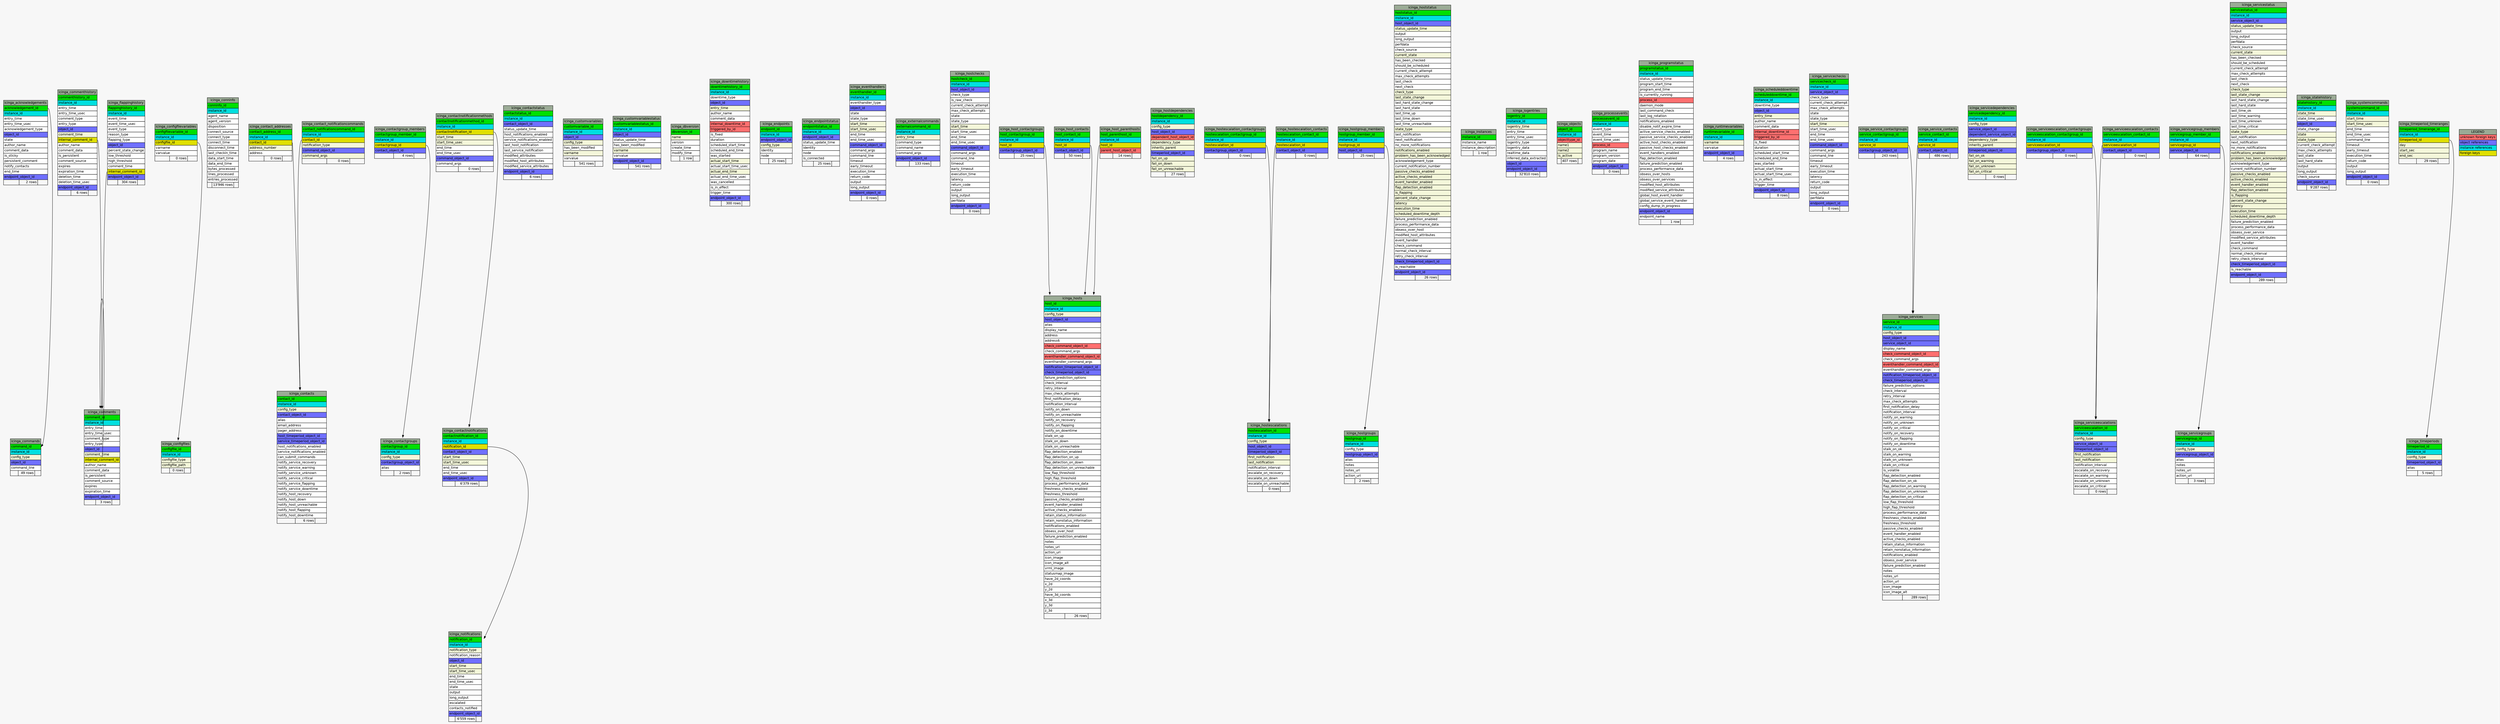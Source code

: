 // dot 2.26.3 on Linux 3.14-0.bpo.2-amd64
// SchemaSpy rev 590
digraph "icinga_acknowledgements" {
  graph [
    bgcolor="#f7f7f7"
    fontname="Helvetica"
    fontsize="11"
  ];
  node [
    fontname="Helvetica"
    fontsize="11"
    shape="plaintext"
  ];
  edge [
    arrowsize="0.8"
  ];
  "icinga_acknowledgements" [
    label=<
    <TABLE BORDER="0" CELLBORDER="1" CELLSPACING="0" BGCOLOR="#ffffff">
      <TR><TD COLSPAN="3" BGCOLOR="#9bab96" ALIGN="CENTER">icinga_acknowledgements</TD></TR>
      <TR><TD PORT="acknowledgement_id" COLSPAN="3" BGCOLOR="#00e000" ALIGN="LEFT">acknowledgement_id</TD></TR>
      <TR><TD PORT="instance_id" COLSPAN="3" BGCOLOR="#00e0e0" ALIGN="LEFT">instance_id</TD></TR>
      <TR><TD PORT="entry_time" COLSPAN="3" ALIGN="LEFT">entry_time</TD></TR>
      <TR><TD PORT="entry_time_usec" COLSPAN="3" ALIGN="LEFT">entry_time_usec</TD></TR>
      <TR><TD PORT="acknowledgement_type" COLSPAN="3" ALIGN="LEFT">acknowledgement_type</TD></TR>
      <TR><TD PORT="object_id" COLSPAN="3" BGCOLOR="#7070ff" ALIGN="LEFT">object_id</TD></TR>
      <TR><TD PORT="state" COLSPAN="3" ALIGN="LEFT">state</TD></TR>
      <TR><TD PORT="author_name" COLSPAN="3" ALIGN="LEFT">author_name</TD></TR>
      <TR><TD PORT="comment_data" COLSPAN="3" ALIGN="LEFT">comment_data</TD></TR>
      <TR><TD PORT="is_sticky" COLSPAN="3" ALIGN="LEFT">is_sticky</TD></TR>
      <TR><TD PORT="persistent_comment" COLSPAN="3" ALIGN="LEFT">persistent_comment</TD></TR>
      <TR><TD PORT="notify_contacts" COLSPAN="3" ALIGN="LEFT">notify_contacts</TD></TR>
      <TR><TD PORT="end_time" COLSPAN="3" ALIGN="LEFT">end_time</TD></TR>
      <TR><TD PORT="endpoint_object_id" COLSPAN="3" BGCOLOR="#7070ff" ALIGN="LEFT">endpoint_object_id</TD></TR>
      <TR><TD ALIGN="LEFT" BGCOLOR="#f7f7f7">  </TD><TD ALIGN="RIGHT" BGCOLOR="#f7f7f7">2 rows</TD><TD ALIGN="RIGHT" BGCOLOR="#f7f7f7">  </TD></TR>
    </TABLE>>
    URL="tables/icinga_acknowledgements.html"
    tooltip="icinga_acknowledgements"
  ];
  "icinga_commands" [
    label=<
    <TABLE BORDER="0" CELLBORDER="1" CELLSPACING="0" BGCOLOR="#ffffff">
      <TR><TD COLSPAN="3" BGCOLOR="#9bab96" ALIGN="CENTER">icinga_commands</TD></TR>
      <TR><TD PORT="command_id" COLSPAN="3" BGCOLOR="#00e000" ALIGN="LEFT">command_id</TD></TR>
      <TR><TD PORT="instance_id" COLSPAN="3" BGCOLOR="#00e0e0" ALIGN="LEFT">instance_id</TD></TR>
      <TR><TD PORT="config_type" COLSPAN="3" BGCOLOR="#f4f7da" ALIGN="LEFT">config_type</TD></TR>
      <TR><TD PORT="object_id" COLSPAN="3" BGCOLOR="#7070ff" ALIGN="LEFT">object_id</TD></TR>
      <TR><TD PORT="command_line" COLSPAN="3" ALIGN="LEFT">command_line</TD></TR>
      <TR><TD ALIGN="LEFT" BGCOLOR="#f7f7f7">  </TD><TD ALIGN="RIGHT" BGCOLOR="#f7f7f7">49 rows</TD><TD ALIGN="RIGHT" BGCOLOR="#f7f7f7">  </TD></TR>
    </TABLE>>
    URL="tables/icinga_commands.html"
    tooltip="icinga_commands"
  ];
  icinga_acknowledgements:acknowledgement_id -> icinga_commands:command_id;
  "icinga_commenthistory" [
    label=<
    <TABLE BORDER="0" CELLBORDER="1" CELLSPACING="0" BGCOLOR="#ffffff">
      <TR><TD COLSPAN="3" BGCOLOR="#9bab96" ALIGN="CENTER">icinga_commenthistory</TD></TR>
      <TR><TD PORT="commenthistory_id" COLSPAN="3" BGCOLOR="#00e000" ALIGN="LEFT">commenthistory_id</TD></TR>
      <TR><TD PORT="instance_id" COLSPAN="3" BGCOLOR="#00e0e0" ALIGN="LEFT">instance_id</TD></TR>
      <TR><TD PORT="entry_time" COLSPAN="3" ALIGN="LEFT">entry_time</TD></TR>
      <TR><TD PORT="entry_time_usec" COLSPAN="3" ALIGN="LEFT">entry_time_usec</TD></TR>
      <TR><TD PORT="comment_type" COLSPAN="3" ALIGN="LEFT">comment_type</TD></TR>
      <TR><TD PORT="entry_type" COLSPAN="3" ALIGN="LEFT">entry_type</TD></TR>
      <TR><TD PORT="object_id" COLSPAN="3" BGCOLOR="#7070ff" ALIGN="LEFT">object_id</TD></TR>
      <TR><TD PORT="comment_time" COLSPAN="3" BGCOLOR="#f4f7da" ALIGN="LEFT">comment_time</TD></TR>
      <TR><TD PORT="internal_comment_id" COLSPAN="3" BGCOLOR="#e0e000" ALIGN="LEFT">internal_comment_id</TD></TR>
      <TR><TD PORT="author_name" COLSPAN="3" ALIGN="LEFT">author_name</TD></TR>
      <TR><TD PORT="comment_data" COLSPAN="3" ALIGN="LEFT">comment_data</TD></TR>
      <TR><TD PORT="is_persistent" COLSPAN="3" ALIGN="LEFT">is_persistent</TD></TR>
      <TR><TD PORT="comment_source" COLSPAN="3" ALIGN="LEFT">comment_source</TD></TR>
      <TR><TD PORT="expires" COLSPAN="3" ALIGN="LEFT">expires</TD></TR>
      <TR><TD PORT="expiration_time" COLSPAN="3" ALIGN="LEFT">expiration_time</TD></TR>
      <TR><TD PORT="deletion_time" COLSPAN="3" ALIGN="LEFT">deletion_time</TD></TR>
      <TR><TD PORT="deletion_time_usec" COLSPAN="3" ALIGN="LEFT">deletion_time_usec</TD></TR>
      <TR><TD PORT="endpoint_object_id" COLSPAN="3" BGCOLOR="#7070ff" ALIGN="LEFT">endpoint_object_id</TD></TR>
      <TR><TD ALIGN="LEFT" BGCOLOR="#f7f7f7">  </TD><TD ALIGN="RIGHT" BGCOLOR="#f7f7f7">6 rows</TD><TD ALIGN="RIGHT" BGCOLOR="#f7f7f7">  </TD></TR>
    </TABLE>>
    URL="tables/icinga_commenthistory.html"
    tooltip="icinga_commenthistory"
  ];
  "icinga_comments" [
    label=<
    <TABLE BORDER="0" CELLBORDER="1" CELLSPACING="0" BGCOLOR="#ffffff">
      <TR><TD COLSPAN="3" BGCOLOR="#9bab96" ALIGN="CENTER">icinga_comments</TD></TR>
      <TR><TD PORT="comment_id" COLSPAN="3" BGCOLOR="#00e000" ALIGN="LEFT">comment_id</TD></TR>
      <TR><TD PORT="instance_id" COLSPAN="3" BGCOLOR="#00e0e0" ALIGN="LEFT">instance_id</TD></TR>
      <TR><TD PORT="entry_time" COLSPAN="3" ALIGN="LEFT">entry_time</TD></TR>
      <TR><TD PORT="entry_time_usec" COLSPAN="3" ALIGN="LEFT">entry_time_usec</TD></TR>
      <TR><TD PORT="comment_type" COLSPAN="3" ALIGN="LEFT">comment_type</TD></TR>
      <TR><TD PORT="entry_type" COLSPAN="3" ALIGN="LEFT">entry_type</TD></TR>
      <TR><TD PORT="object_id" COLSPAN="3" BGCOLOR="#7070ff" ALIGN="LEFT">object_id</TD></TR>
      <TR><TD PORT="comment_time" COLSPAN="3" BGCOLOR="#f4f7da" ALIGN="LEFT">comment_time</TD></TR>
      <TR><TD PORT="internal_comment_id" COLSPAN="3" BGCOLOR="#e0e000" ALIGN="LEFT">internal_comment_id</TD></TR>
      <TR><TD PORT="author_name" COLSPAN="3" ALIGN="LEFT">author_name</TD></TR>
      <TR><TD PORT="comment_data" COLSPAN="3" ALIGN="LEFT">comment_data</TD></TR>
      <TR><TD PORT="is_persistent" COLSPAN="3" ALIGN="LEFT">is_persistent</TD></TR>
      <TR><TD PORT="comment_source" COLSPAN="3" ALIGN="LEFT">comment_source</TD></TR>
      <TR><TD PORT="expires" COLSPAN="3" ALIGN="LEFT">expires</TD></TR>
      <TR><TD PORT="expiration_time" COLSPAN="3" ALIGN="LEFT">expiration_time</TD></TR>
      <TR><TD PORT="endpoint_object_id" COLSPAN="3" BGCOLOR="#7070ff" ALIGN="LEFT">endpoint_object_id</TD></TR>
      <TR><TD ALIGN="LEFT" BGCOLOR="#f7f7f7">  </TD><TD ALIGN="RIGHT" BGCOLOR="#f7f7f7">3 rows</TD><TD ALIGN="RIGHT" BGCOLOR="#f7f7f7">  </TD></TR>
    </TABLE>>
    URL="tables/icinga_comments.html"
    tooltip="icinga_comments"
  ];
  "icinga_configfiles" [
    label=<
    <TABLE BORDER="0" CELLBORDER="1" CELLSPACING="0" BGCOLOR="#ffffff">
      <TR><TD COLSPAN="3" BGCOLOR="#9bab96" ALIGN="CENTER">icinga_configfiles</TD></TR>
      <TR><TD PORT="configfile_id" COLSPAN="3" BGCOLOR="#00e000" ALIGN="LEFT">configfile_id</TD></TR>
      <TR><TD PORT="instance_id" COLSPAN="3" BGCOLOR="#00e0e0" ALIGN="LEFT">instance_id</TD></TR>
      <TR><TD PORT="configfile_type" COLSPAN="3" BGCOLOR="#f4f7da" ALIGN="LEFT">configfile_type</TD></TR>
      <TR><TD PORT="configfile_path" COLSPAN="3" BGCOLOR="#f4f7da" ALIGN="LEFT">configfile_path</TD></TR>
      <TR><TD ALIGN="LEFT" BGCOLOR="#f7f7f7">  </TD><TD ALIGN="RIGHT" BGCOLOR="#f7f7f7">0 rows</TD><TD ALIGN="RIGHT" BGCOLOR="#f7f7f7">  </TD></TR>
    </TABLE>>
    URL="tables/icinga_configfiles.html"
    tooltip="icinga_configfiles"
  ];
  "icinga_configfilevariables" [
    label=<
    <TABLE BORDER="0" CELLBORDER="1" CELLSPACING="0" BGCOLOR="#ffffff">
      <TR><TD COLSPAN="3" BGCOLOR="#9bab96" ALIGN="CENTER">icinga_configfilevariables</TD></TR>
      <TR><TD PORT="configfilevariable_id" COLSPAN="3" BGCOLOR="#00e000" ALIGN="LEFT">configfilevariable_id</TD></TR>
      <TR><TD PORT="instance_id" COLSPAN="3" BGCOLOR="#00e0e0" ALIGN="LEFT">instance_id</TD></TR>
      <TR><TD PORT="configfile_id" COLSPAN="3" BGCOLOR="#e0e000" ALIGN="LEFT">configfile_id</TD></TR>
      <TR><TD PORT="varname" COLSPAN="3" ALIGN="LEFT">varname</TD></TR>
      <TR><TD PORT="varvalue" COLSPAN="3" ALIGN="LEFT">varvalue</TD></TR>
      <TR><TD ALIGN="LEFT" BGCOLOR="#f7f7f7">  </TD><TD ALIGN="RIGHT" BGCOLOR="#f7f7f7">0 rows</TD><TD ALIGN="RIGHT" BGCOLOR="#f7f7f7">  </TD></TR>
    </TABLE>>
    URL="tables/icinga_configfilevariables.html"
    tooltip="icinga_configfilevariables"
  ];
  "icinga_conninfo" [
    label=<
    <TABLE BORDER="0" CELLBORDER="1" CELLSPACING="0" BGCOLOR="#ffffff">
      <TR><TD COLSPAN="3" BGCOLOR="#9bab96" ALIGN="CENTER">icinga_conninfo</TD></TR>
      <TR><TD PORT="conninfo_id" COLSPAN="3" BGCOLOR="#00e000" ALIGN="LEFT">conninfo_id</TD></TR>
      <TR><TD PORT="instance_id" COLSPAN="3" BGCOLOR="#00e0e0" ALIGN="LEFT">instance_id</TD></TR>
      <TR><TD PORT="agent_name" COLSPAN="3" ALIGN="LEFT">agent_name</TD></TR>
      <TR><TD PORT="agent_version" COLSPAN="3" ALIGN="LEFT">agent_version</TD></TR>
      <TR><TD PORT="disposition" COLSPAN="3" ALIGN="LEFT">disposition</TD></TR>
      <TR><TD PORT="connect_source" COLSPAN="3" ALIGN="LEFT">connect_source</TD></TR>
      <TR><TD PORT="connect_type" COLSPAN="3" ALIGN="LEFT">connect_type</TD></TR>
      <TR><TD PORT="connect_time" COLSPAN="3" ALIGN="LEFT">connect_time</TD></TR>
      <TR><TD PORT="disconnect_time" COLSPAN="3" ALIGN="LEFT">disconnect_time</TD></TR>
      <TR><TD PORT="last_checkin_time" COLSPAN="3" ALIGN="LEFT">last_checkin_time</TD></TR>
      <TR><TD PORT="data_start_time" COLSPAN="3" ALIGN="LEFT">data_start_time</TD></TR>
      <TR><TD PORT="data_end_time" COLSPAN="3" ALIGN="LEFT">data_end_time</TD></TR>
      <TR><TD PORT="bytes_processed" COLSPAN="3" ALIGN="LEFT">bytes_processed</TD></TR>
      <TR><TD PORT="lines_processed" COLSPAN="3" ALIGN="LEFT">lines_processed</TD></TR>
      <TR><TD PORT="entries_processed" COLSPAN="3" ALIGN="LEFT">entries_processed</TD></TR>
      <TR><TD ALIGN="LEFT" BGCOLOR="#f7f7f7">  </TD><TD ALIGN="RIGHT" BGCOLOR="#f7f7f7">13'946 rows</TD><TD ALIGN="RIGHT" BGCOLOR="#f7f7f7">  </TD></TR>
    </TABLE>>
    URL="tables/icinga_conninfo.html"
    tooltip="icinga_conninfo"
  ];
  "icinga_contact_addresses" [
    label=<
    <TABLE BORDER="0" CELLBORDER="1" CELLSPACING="0" BGCOLOR="#ffffff">
      <TR><TD COLSPAN="3" BGCOLOR="#9bab96" ALIGN="CENTER">icinga_contact_addresses</TD></TR>
      <TR><TD PORT="contact_address_id" COLSPAN="3" BGCOLOR="#00e000" ALIGN="LEFT">contact_address_id</TD></TR>
      <TR><TD PORT="instance_id" COLSPAN="3" BGCOLOR="#00e0e0" ALIGN="LEFT">instance_id</TD></TR>
      <TR><TD PORT="contact_id" COLSPAN="3" BGCOLOR="#e0e000" ALIGN="LEFT">contact_id</TD></TR>
      <TR><TD PORT="address_number" COLSPAN="3" BGCOLOR="#f4f7da" ALIGN="LEFT">address_number</TD></TR>
      <TR><TD PORT="address" COLSPAN="3" ALIGN="LEFT">address</TD></TR>
      <TR><TD ALIGN="LEFT" BGCOLOR="#f7f7f7">  </TD><TD ALIGN="RIGHT" BGCOLOR="#f7f7f7">0 rows</TD><TD ALIGN="RIGHT" BGCOLOR="#f7f7f7">  </TD></TR>
    </TABLE>>
    URL="tables/icinga_contact_addresses.html"
    tooltip="icinga_contact_addresses"
  ];
  "icinga_contactgroup_members" [
    label=<
    <TABLE BORDER="0" CELLBORDER="1" CELLSPACING="0" BGCOLOR="#ffffff">
      <TR><TD COLSPAN="3" BGCOLOR="#9bab96" ALIGN="CENTER">icinga_contactgroup_members</TD></TR>
      <TR><TD PORT="contactgroup_member_id" COLSPAN="3" BGCOLOR="#00e000" ALIGN="LEFT">contactgroup_member_id</TD></TR>
      <TR><TD PORT="instance_id" COLSPAN="3" BGCOLOR="#00e0e0" ALIGN="LEFT">instance_id</TD></TR>
      <TR><TD PORT="contactgroup_id" COLSPAN="3" BGCOLOR="#e0e000" ALIGN="LEFT">contactgroup_id</TD></TR>
      <TR><TD PORT="contact_object_id" COLSPAN="3" BGCOLOR="#7070ff" ALIGN="LEFT">contact_object_id</TD></TR>
      <TR><TD ALIGN="LEFT" BGCOLOR="#f7f7f7">  </TD><TD ALIGN="RIGHT" BGCOLOR="#f7f7f7">4 rows</TD><TD ALIGN="RIGHT" BGCOLOR="#f7f7f7">  </TD></TR>
    </TABLE>>
    URL="tables/icinga_contactgroup_members.html"
    tooltip="icinga_contactgroup_members"
  ];
  "icinga_contactgroups" [
    label=<
    <TABLE BORDER="0" CELLBORDER="1" CELLSPACING="0" BGCOLOR="#ffffff">
      <TR><TD COLSPAN="3" BGCOLOR="#9bab96" ALIGN="CENTER">icinga_contactgroups</TD></TR>
      <TR><TD PORT="contactgroup_id" COLSPAN="3" BGCOLOR="#00e000" ALIGN="LEFT">contactgroup_id</TD></TR>
      <TR><TD PORT="instance_id" COLSPAN="3" BGCOLOR="#00e0e0" ALIGN="LEFT">instance_id</TD></TR>
      <TR><TD PORT="config_type" COLSPAN="3" BGCOLOR="#f4f7da" ALIGN="LEFT">config_type</TD></TR>
      <TR><TD PORT="contactgroup_object_id" COLSPAN="3" BGCOLOR="#7070ff" ALIGN="LEFT">contactgroup_object_id</TD></TR>
      <TR><TD PORT="alias" COLSPAN="3" ALIGN="LEFT">alias</TD></TR>
      <TR><TD ALIGN="LEFT" BGCOLOR="#f7f7f7">  </TD><TD ALIGN="RIGHT" BGCOLOR="#f7f7f7">2 rows</TD><TD ALIGN="RIGHT" BGCOLOR="#f7f7f7">  </TD></TR>
    </TABLE>>
    URL="tables/icinga_contactgroups.html"
    tooltip="icinga_contactgroups"
  ];
  "icinga_contact_notificationcommands" [
    label=<
    <TABLE BORDER="0" CELLBORDER="1" CELLSPACING="0" BGCOLOR="#ffffff">
      <TR><TD COLSPAN="3" BGCOLOR="#9bab96" ALIGN="CENTER">icinga_contact_notificationcommands</TD></TR>
      <TR><TD PORT="contact_notificationcommand_id" COLSPAN="3" BGCOLOR="#00e000" ALIGN="LEFT">contact_notificationcommand_id</TD></TR>
      <TR><TD PORT="instance_id" COLSPAN="3" BGCOLOR="#00e0e0" ALIGN="LEFT">instance_id</TD></TR>
      <TR><TD PORT="contact_id" COLSPAN="3" BGCOLOR="#e0e000" ALIGN="LEFT">contact_id</TD></TR>
      <TR><TD PORT="notification_type" COLSPAN="3" BGCOLOR="#f4f7da" ALIGN="LEFT">notification_type</TD></TR>
      <TR><TD PORT="command_object_id" COLSPAN="3" BGCOLOR="#7070ff" ALIGN="LEFT">command_object_id</TD></TR>
      <TR><TD PORT="command_args" COLSPAN="3" BGCOLOR="#f4f7da" ALIGN="LEFT">command_args</TD></TR>
      <TR><TD ALIGN="LEFT" BGCOLOR="#f7f7f7">  </TD><TD ALIGN="RIGHT" BGCOLOR="#f7f7f7">0 rows</TD><TD ALIGN="RIGHT" BGCOLOR="#f7f7f7">  </TD></TR>
    </TABLE>>
    URL="tables/icinga_contact_notificationcommands.html"
    tooltip="icinga_contact_notificationcommands"
  ];
  "icinga_contactnotificationmethods" [
    label=<
    <TABLE BORDER="0" CELLBORDER="1" CELLSPACING="0" BGCOLOR="#ffffff">
      <TR><TD COLSPAN="3" BGCOLOR="#9bab96" ALIGN="CENTER">icinga_contactnotificationmethods</TD></TR>
      <TR><TD PORT="contactnotificationmethod_id" COLSPAN="3" BGCOLOR="#00e000" ALIGN="LEFT">contactnotificationmethod_id</TD></TR>
      <TR><TD PORT="instance_id" COLSPAN="3" BGCOLOR="#00e0e0" ALIGN="LEFT">instance_id</TD></TR>
      <TR><TD PORT="contactnotification_id" COLSPAN="3" BGCOLOR="#e0e000" ALIGN="LEFT">contactnotification_id</TD></TR>
      <TR><TD PORT="start_time" COLSPAN="3" BGCOLOR="#f4f7da" ALIGN="LEFT">start_time</TD></TR>
      <TR><TD PORT="start_time_usec" COLSPAN="3" BGCOLOR="#f4f7da" ALIGN="LEFT">start_time_usec</TD></TR>
      <TR><TD PORT="end_time" COLSPAN="3" ALIGN="LEFT">end_time</TD></TR>
      <TR><TD PORT="end_time_usec" COLSPAN="3" ALIGN="LEFT">end_time_usec</TD></TR>
      <TR><TD PORT="command_object_id" COLSPAN="3" BGCOLOR="#7070ff" ALIGN="LEFT">command_object_id</TD></TR>
      <TR><TD PORT="command_args" COLSPAN="3" ALIGN="LEFT">command_args</TD></TR>
      <TR><TD ALIGN="LEFT" BGCOLOR="#f7f7f7">  </TD><TD ALIGN="RIGHT" BGCOLOR="#f7f7f7">0 rows</TD><TD ALIGN="RIGHT" BGCOLOR="#f7f7f7">  </TD></TR>
    </TABLE>>
    URL="tables/icinga_contactnotificationmethods.html"
    tooltip="icinga_contactnotificationmethods"
  ];
  "icinga_contactnotifications" [
    label=<
    <TABLE BORDER="0" CELLBORDER="1" CELLSPACING="0" BGCOLOR="#ffffff">
      <TR><TD COLSPAN="3" BGCOLOR="#9bab96" ALIGN="CENTER">icinga_contactnotifications</TD></TR>
      <TR><TD PORT="contactnotification_id" COLSPAN="3" BGCOLOR="#00e000" ALIGN="LEFT">contactnotification_id</TD></TR>
      <TR><TD PORT="instance_id" COLSPAN="3" BGCOLOR="#00e0e0" ALIGN="LEFT">instance_id</TD></TR>
      <TR><TD PORT="notification_id" COLSPAN="3" BGCOLOR="#e0e000" ALIGN="LEFT">notification_id</TD></TR>
      <TR><TD PORT="contact_object_id" COLSPAN="3" BGCOLOR="#7070ff" ALIGN="LEFT">contact_object_id</TD></TR>
      <TR><TD PORT="start_time" COLSPAN="3" BGCOLOR="#f4f7da" ALIGN="LEFT">start_time</TD></TR>
      <TR><TD PORT="start_time_usec" COLSPAN="3" BGCOLOR="#f4f7da" ALIGN="LEFT">start_time_usec</TD></TR>
      <TR><TD PORT="end_time" COLSPAN="3" ALIGN="LEFT">end_time</TD></TR>
      <TR><TD PORT="end_time_usec" COLSPAN="3" ALIGN="LEFT">end_time_usec</TD></TR>
      <TR><TD PORT="endpoint_object_id" COLSPAN="3" BGCOLOR="#7070ff" ALIGN="LEFT">endpoint_object_id</TD></TR>
      <TR><TD ALIGN="LEFT" BGCOLOR="#f7f7f7">  </TD><TD ALIGN="RIGHT" BGCOLOR="#f7f7f7">6'379 rows</TD><TD ALIGN="RIGHT" BGCOLOR="#f7f7f7">  </TD></TR>
    </TABLE>>
    URL="tables/icinga_contactnotifications.html"
    tooltip="icinga_contactnotifications"
  ];
  "icinga_contacts" [
    label=<
    <TABLE BORDER="0" CELLBORDER="1" CELLSPACING="0" BGCOLOR="#ffffff">
      <TR><TD COLSPAN="3" BGCOLOR="#9bab96" ALIGN="CENTER">icinga_contacts</TD></TR>
      <TR><TD PORT="contact_id" COLSPAN="3" BGCOLOR="#00e000" ALIGN="LEFT">contact_id</TD></TR>
      <TR><TD PORT="instance_id" COLSPAN="3" BGCOLOR="#00e0e0" ALIGN="LEFT">instance_id</TD></TR>
      <TR><TD PORT="config_type" COLSPAN="3" BGCOLOR="#f4f7da" ALIGN="LEFT">config_type</TD></TR>
      <TR><TD PORT="contact_object_id" COLSPAN="3" BGCOLOR="#7070ff" ALIGN="LEFT">contact_object_id</TD></TR>
      <TR><TD PORT="alias" COLSPAN="3" ALIGN="LEFT">alias</TD></TR>
      <TR><TD PORT="email_address" COLSPAN="3" ALIGN="LEFT">email_address</TD></TR>
      <TR><TD PORT="pager_address" COLSPAN="3" ALIGN="LEFT">pager_address</TD></TR>
      <TR><TD PORT="host_timeperiod_object_id" COLSPAN="3" BGCOLOR="#7070ff" ALIGN="LEFT">host_timeperiod_object_id</TD></TR>
      <TR><TD PORT="service_timeperiod_object_id" COLSPAN="3" BGCOLOR="#7070ff" ALIGN="LEFT">service_timeperiod_object_id</TD></TR>
      <TR><TD PORT="host_notifications_enabled" COLSPAN="3" ALIGN="LEFT">host_notifications_enabled</TD></TR>
      <TR><TD PORT="service_notifications_enabled" COLSPAN="3" ALIGN="LEFT">service_notifications_enabled</TD></TR>
      <TR><TD PORT="can_submit_commands" COLSPAN="3" ALIGN="LEFT">can_submit_commands</TD></TR>
      <TR><TD PORT="notify_service_recovery" COLSPAN="3" ALIGN="LEFT">notify_service_recovery</TD></TR>
      <TR><TD PORT="notify_service_warning" COLSPAN="3" ALIGN="LEFT">notify_service_warning</TD></TR>
      <TR><TD PORT="notify_service_unknown" COLSPAN="3" ALIGN="LEFT">notify_service_unknown</TD></TR>
      <TR><TD PORT="notify_service_critical" COLSPAN="3" ALIGN="LEFT">notify_service_critical</TD></TR>
      <TR><TD PORT="notify_service_flapping" COLSPAN="3" ALIGN="LEFT">notify_service_flapping</TD></TR>
      <TR><TD PORT="notify_service_downtime" COLSPAN="3" ALIGN="LEFT">notify_service_downtime</TD></TR>
      <TR><TD PORT="notify_host_recovery" COLSPAN="3" ALIGN="LEFT">notify_host_recovery</TD></TR>
      <TR><TD PORT="notify_host_down" COLSPAN="3" ALIGN="LEFT">notify_host_down</TD></TR>
      <TR><TD PORT="notify_host_unreachable" COLSPAN="3" ALIGN="LEFT">notify_host_unreachable</TD></TR>
      <TR><TD PORT="notify_host_flapping" COLSPAN="3" ALIGN="LEFT">notify_host_flapping</TD></TR>
      <TR><TD PORT="notify_host_downtime" COLSPAN="3" ALIGN="LEFT">notify_host_downtime</TD></TR>
      <TR><TD ALIGN="LEFT" BGCOLOR="#f7f7f7">  </TD><TD ALIGN="RIGHT" BGCOLOR="#f7f7f7">6 rows</TD><TD ALIGN="RIGHT" BGCOLOR="#f7f7f7">  </TD></TR>
    </TABLE>>
    URL="tables/icinga_contacts.html"
    tooltip="icinga_contacts"
  ];
  "icinga_contactstatus" [
    label=<
    <TABLE BORDER="0" CELLBORDER="1" CELLSPACING="0" BGCOLOR="#ffffff">
      <TR><TD COLSPAN="3" BGCOLOR="#9bab96" ALIGN="CENTER">icinga_contactstatus</TD></TR>
      <TR><TD PORT="contactstatus_id" COLSPAN="3" BGCOLOR="#00e000" ALIGN="LEFT">contactstatus_id</TD></TR>
      <TR><TD PORT="instance_id" COLSPAN="3" BGCOLOR="#00e0e0" ALIGN="LEFT">instance_id</TD></TR>
      <TR><TD PORT="contact_object_id" COLSPAN="3" BGCOLOR="#7070ff" ALIGN="LEFT">contact_object_id</TD></TR>
      <TR><TD PORT="status_update_time" COLSPAN="3" ALIGN="LEFT">status_update_time</TD></TR>
      <TR><TD PORT="host_notifications_enabled" COLSPAN="3" ALIGN="LEFT">host_notifications_enabled</TD></TR>
      <TR><TD PORT="service_notifications_enabled" COLSPAN="3" ALIGN="LEFT">service_notifications_enabled</TD></TR>
      <TR><TD PORT="last_host_notification" COLSPAN="3" ALIGN="LEFT">last_host_notification</TD></TR>
      <TR><TD PORT="last_service_notification" COLSPAN="3" ALIGN="LEFT">last_service_notification</TD></TR>
      <TR><TD PORT="modified_attributes" COLSPAN="3" ALIGN="LEFT">modified_attributes</TD></TR>
      <TR><TD PORT="modified_host_attributes" COLSPAN="3" ALIGN="LEFT">modified_host_attributes</TD></TR>
      <TR><TD PORT="modified_service_attributes" COLSPAN="3" ALIGN="LEFT">modified_service_attributes</TD></TR>
      <TR><TD PORT="endpoint_object_id" COLSPAN="3" BGCOLOR="#7070ff" ALIGN="LEFT">endpoint_object_id</TD></TR>
      <TR><TD ALIGN="LEFT" BGCOLOR="#f7f7f7">  </TD><TD ALIGN="RIGHT" BGCOLOR="#f7f7f7">6 rows</TD><TD ALIGN="RIGHT" BGCOLOR="#f7f7f7">  </TD></TR>
    </TABLE>>
    URL="tables/icinga_contactstatus.html"
    tooltip="icinga_contactstatus"
  ];
  "icinga_customvariables" [
    label=<
    <TABLE BORDER="0" CELLBORDER="1" CELLSPACING="0" BGCOLOR="#ffffff">
      <TR><TD COLSPAN="3" BGCOLOR="#9bab96" ALIGN="CENTER">icinga_customvariables</TD></TR>
      <TR><TD PORT="customvariable_id" COLSPAN="3" BGCOLOR="#00e000" ALIGN="LEFT">customvariable_id</TD></TR>
      <TR><TD PORT="instance_id" COLSPAN="3" BGCOLOR="#00e0e0" ALIGN="LEFT">instance_id</TD></TR>
      <TR><TD PORT="object_id" COLSPAN="3" BGCOLOR="#7070ff" ALIGN="LEFT">object_id</TD></TR>
      <TR><TD PORT="config_type" COLSPAN="3" BGCOLOR="#f4f7da" ALIGN="LEFT">config_type</TD></TR>
      <TR><TD PORT="has_been_modified" COLSPAN="3" ALIGN="LEFT">has_been_modified</TD></TR>
      <TR><TD PORT="varname" COLSPAN="3" BGCOLOR="#f4f7da" ALIGN="LEFT">varname</TD></TR>
      <TR><TD PORT="varvalue" COLSPAN="3" ALIGN="LEFT">varvalue</TD></TR>
      <TR><TD ALIGN="LEFT" BGCOLOR="#f7f7f7">  </TD><TD ALIGN="RIGHT" BGCOLOR="#f7f7f7">541 rows</TD><TD ALIGN="RIGHT" BGCOLOR="#f7f7f7">  </TD></TR>
    </TABLE>>
    URL="tables/icinga_customvariables.html"
    tooltip="icinga_customvariables"
  ];
  "icinga_customvariablestatus" [
    label=<
    <TABLE BORDER="0" CELLBORDER="1" CELLSPACING="0" BGCOLOR="#ffffff">
      <TR><TD COLSPAN="3" BGCOLOR="#9bab96" ALIGN="CENTER">icinga_customvariablestatus</TD></TR>
      <TR><TD PORT="customvariablestatus_id" COLSPAN="3" BGCOLOR="#00e000" ALIGN="LEFT">customvariablestatus_id</TD></TR>
      <TR><TD PORT="instance_id" COLSPAN="3" BGCOLOR="#00e0e0" ALIGN="LEFT">instance_id</TD></TR>
      <TR><TD PORT="object_id" COLSPAN="3" BGCOLOR="#7070ff" ALIGN="LEFT">object_id</TD></TR>
      <TR><TD PORT="status_update_time" COLSPAN="3" ALIGN="LEFT">status_update_time</TD></TR>
      <TR><TD PORT="has_been_modified" COLSPAN="3" ALIGN="LEFT">has_been_modified</TD></TR>
      <TR><TD PORT="varname" COLSPAN="3" BGCOLOR="#f4f7da" ALIGN="LEFT">varname</TD></TR>
      <TR><TD PORT="varvalue" COLSPAN="3" ALIGN="LEFT">varvalue</TD></TR>
      <TR><TD PORT="endpoint_object_id" COLSPAN="3" BGCOLOR="#7070ff" ALIGN="LEFT">endpoint_object_id</TD></TR>
      <TR><TD ALIGN="LEFT" BGCOLOR="#f7f7f7">  </TD><TD ALIGN="RIGHT" BGCOLOR="#f7f7f7">541 rows</TD><TD ALIGN="RIGHT" BGCOLOR="#f7f7f7">  </TD></TR>
    </TABLE>>
    URL="tables/icinga_customvariablestatus.html"
    tooltip="icinga_customvariablestatus"
  ];
  "icinga_dbversion" [
    label=<
    <TABLE BORDER="0" CELLBORDER="1" CELLSPACING="0" BGCOLOR="#ffffff">
      <TR><TD COLSPAN="3" BGCOLOR="#9bab96" ALIGN="CENTER">icinga_dbversion</TD></TR>
      <TR><TD PORT="dbversion_id" COLSPAN="3" BGCOLOR="#00e000" ALIGN="LEFT">dbversion_id</TD></TR>
      <TR><TD PORT="name" COLSPAN="3" BGCOLOR="#f4f7da" ALIGN="LEFT">name</TD></TR>
      <TR><TD PORT="version" COLSPAN="3" ALIGN="LEFT">version</TD></TR>
      <TR><TD PORT="create_time" COLSPAN="3" ALIGN="LEFT">create_time</TD></TR>
      <TR><TD PORT="modify_time" COLSPAN="3" ALIGN="LEFT">modify_time</TD></TR>
      <TR><TD ALIGN="LEFT" BGCOLOR="#f7f7f7">  </TD><TD ALIGN="RIGHT" BGCOLOR="#f7f7f7">1 row</TD><TD ALIGN="RIGHT" BGCOLOR="#f7f7f7">  </TD></TR>
    </TABLE>>
    URL="tables/icinga_dbversion.html"
    tooltip="icinga_dbversion"
  ];
  "icinga_downtimehistory" [
    label=<
    <TABLE BORDER="0" CELLBORDER="1" CELLSPACING="0" BGCOLOR="#ffffff">
      <TR><TD COLSPAN="3" BGCOLOR="#9bab96" ALIGN="CENTER">icinga_downtimehistory</TD></TR>
      <TR><TD PORT="downtimehistory_id" COLSPAN="3" BGCOLOR="#00e000" ALIGN="LEFT">downtimehistory_id</TD></TR>
      <TR><TD PORT="instance_id" COLSPAN="3" BGCOLOR="#00e0e0" ALIGN="LEFT">instance_id</TD></TR>
      <TR><TD PORT="downtime_type" COLSPAN="3" ALIGN="LEFT">downtime_type</TD></TR>
      <TR><TD PORT="object_id" COLSPAN="3" BGCOLOR="#7070ff" ALIGN="LEFT">object_id</TD></TR>
      <TR><TD PORT="entry_time" COLSPAN="3" BGCOLOR="#f4f7da" ALIGN="LEFT">entry_time</TD></TR>
      <TR><TD PORT="author_name" COLSPAN="3" ALIGN="LEFT">author_name</TD></TR>
      <TR><TD PORT="comment_data" COLSPAN="3" ALIGN="LEFT">comment_data</TD></TR>
      <TR><TD PORT="internal_downtime_id" COLSPAN="3" BGCOLOR="#ff7070" ALIGN="LEFT">internal_downtime_id</TD></TR>
      <TR><TD PORT="triggered_by_id" COLSPAN="3" BGCOLOR="#ff7070" ALIGN="LEFT">triggered_by_id</TD></TR>
      <TR><TD PORT="is_fixed" COLSPAN="3" ALIGN="LEFT">is_fixed</TD></TR>
      <TR><TD PORT="duration" COLSPAN="3" ALIGN="LEFT">duration</TD></TR>
      <TR><TD PORT="scheduled_start_time" COLSPAN="3" ALIGN="LEFT">scheduled_start_time</TD></TR>
      <TR><TD PORT="scheduled_end_time" COLSPAN="3" ALIGN="LEFT">scheduled_end_time</TD></TR>
      <TR><TD PORT="was_started" COLSPAN="3" ALIGN="LEFT">was_started</TD></TR>
      <TR><TD PORT="actual_start_time" COLSPAN="3" BGCOLOR="#f4f7da" ALIGN="LEFT">actual_start_time</TD></TR>
      <TR><TD PORT="actual_start_time_usec" COLSPAN="3" ALIGN="LEFT">actual_start_time_usec</TD></TR>
      <TR><TD PORT="actual_end_time" COLSPAN="3" BGCOLOR="#f4f7da" ALIGN="LEFT">actual_end_time</TD></TR>
      <TR><TD PORT="actual_end_time_usec" COLSPAN="3" ALIGN="LEFT">actual_end_time_usec</TD></TR>
      <TR><TD PORT="was_cancelled" COLSPAN="3" ALIGN="LEFT">was_cancelled</TD></TR>
      <TR><TD PORT="is_in_effect" COLSPAN="3" ALIGN="LEFT">is_in_effect</TD></TR>
      <TR><TD PORT="trigger_time" COLSPAN="3" ALIGN="LEFT">trigger_time</TD></TR>
      <TR><TD PORT="endpoint_object_id" COLSPAN="3" BGCOLOR="#7070ff" ALIGN="LEFT">endpoint_object_id</TD></TR>
      <TR><TD ALIGN="LEFT" BGCOLOR="#f7f7f7">  </TD><TD ALIGN="RIGHT" BGCOLOR="#f7f7f7">300 rows</TD><TD ALIGN="RIGHT" BGCOLOR="#f7f7f7">  </TD></TR>
    </TABLE>>
    URL="tables/icinga_downtimehistory.html"
    tooltip="icinga_downtimehistory"
  ];
  "icinga_endpoints" [
    label=<
    <TABLE BORDER="0" CELLBORDER="1" CELLSPACING="0" BGCOLOR="#ffffff">
      <TR><TD COLSPAN="3" BGCOLOR="#9bab96" ALIGN="CENTER">icinga_endpoints</TD></TR>
      <TR><TD PORT="endpoint_id" COLSPAN="3" BGCOLOR="#00e000" ALIGN="LEFT">endpoint_id</TD></TR>
      <TR><TD PORT="instance_id" COLSPAN="3" BGCOLOR="#00e0e0" ALIGN="LEFT">instance_id</TD></TR>
      <TR><TD PORT="endpoint_object_id" COLSPAN="3" BGCOLOR="#7070ff" ALIGN="LEFT">endpoint_object_id</TD></TR>
      <TR><TD PORT="config_type" COLSPAN="3" BGCOLOR="#f4f7da" ALIGN="LEFT">config_type</TD></TR>
      <TR><TD PORT="identity" COLSPAN="3" ALIGN="LEFT">identity</TD></TR>
      <TR><TD PORT="node" COLSPAN="3" ALIGN="LEFT">node</TD></TR>
      <TR><TD ALIGN="LEFT" BGCOLOR="#f7f7f7">  </TD><TD ALIGN="RIGHT" BGCOLOR="#f7f7f7">25 rows</TD><TD ALIGN="RIGHT" BGCOLOR="#f7f7f7">  </TD></TR>
    </TABLE>>
    URL="tables/icinga_endpoints.html"
    tooltip="icinga_endpoints"
  ];
  "icinga_endpointstatus" [
    label=<
    <TABLE BORDER="0" CELLBORDER="1" CELLSPACING="0" BGCOLOR="#ffffff">
      <TR><TD COLSPAN="3" BGCOLOR="#9bab96" ALIGN="CENTER">icinga_endpointstatus</TD></TR>
      <TR><TD PORT="endpointstatus_id" COLSPAN="3" BGCOLOR="#00e000" ALIGN="LEFT">endpointstatus_id</TD></TR>
      <TR><TD PORT="instance_id" COLSPAN="3" BGCOLOR="#00e0e0" ALIGN="LEFT">instance_id</TD></TR>
      <TR><TD PORT="endpoint_object_id" COLSPAN="3" BGCOLOR="#7070ff" ALIGN="LEFT">endpoint_object_id</TD></TR>
      <TR><TD PORT="status_update_time" COLSPAN="3" ALIGN="LEFT">status_update_time</TD></TR>
      <TR><TD PORT="identity" COLSPAN="3" ALIGN="LEFT">identity</TD></TR>
      <TR><TD PORT="node" COLSPAN="3" ALIGN="LEFT">node</TD></TR>
      <TR><TD PORT="is_connected" COLSPAN="3" ALIGN="LEFT">is_connected</TD></TR>
      <TR><TD ALIGN="LEFT" BGCOLOR="#f7f7f7">  </TD><TD ALIGN="RIGHT" BGCOLOR="#f7f7f7">25 rows</TD><TD ALIGN="RIGHT" BGCOLOR="#f7f7f7">  </TD></TR>
    </TABLE>>
    URL="tables/icinga_endpointstatus.html"
    tooltip="icinga_endpointstatus"
  ];
  "icinga_eventhandlers" [
    label=<
    <TABLE BORDER="0" CELLBORDER="1" CELLSPACING="0" BGCOLOR="#ffffff">
      <TR><TD COLSPAN="3" BGCOLOR="#9bab96" ALIGN="CENTER">icinga_eventhandlers</TD></TR>
      <TR><TD PORT="eventhandler_id" COLSPAN="3" BGCOLOR="#00e000" ALIGN="LEFT">eventhandler_id</TD></TR>
      <TR><TD PORT="instance_id" COLSPAN="3" BGCOLOR="#00e0e0" ALIGN="LEFT">instance_id</TD></TR>
      <TR><TD PORT="eventhandler_type" COLSPAN="3" ALIGN="LEFT">eventhandler_type</TD></TR>
      <TR><TD PORT="object_id" COLSPAN="3" BGCOLOR="#7070ff" ALIGN="LEFT">object_id</TD></TR>
      <TR><TD PORT="state" COLSPAN="3" ALIGN="LEFT">state</TD></TR>
      <TR><TD PORT="state_type" COLSPAN="3" ALIGN="LEFT">state_type</TD></TR>
      <TR><TD PORT="start_time" COLSPAN="3" BGCOLOR="#f4f7da" ALIGN="LEFT">start_time</TD></TR>
      <TR><TD PORT="start_time_usec" COLSPAN="3" BGCOLOR="#f4f7da" ALIGN="LEFT">start_time_usec</TD></TR>
      <TR><TD PORT="end_time" COLSPAN="3" ALIGN="LEFT">end_time</TD></TR>
      <TR><TD PORT="end_time_usec" COLSPAN="3" ALIGN="LEFT">end_time_usec</TD></TR>
      <TR><TD PORT="command_object_id" COLSPAN="3" BGCOLOR="#7070ff" ALIGN="LEFT">command_object_id</TD></TR>
      <TR><TD PORT="command_args" COLSPAN="3" ALIGN="LEFT">command_args</TD></TR>
      <TR><TD PORT="command_line" COLSPAN="3" ALIGN="LEFT">command_line</TD></TR>
      <TR><TD PORT="timeout" COLSPAN="3" ALIGN="LEFT">timeout</TD></TR>
      <TR><TD PORT="early_timeout" COLSPAN="3" ALIGN="LEFT">early_timeout</TD></TR>
      <TR><TD PORT="execution_time" COLSPAN="3" ALIGN="LEFT">execution_time</TD></TR>
      <TR><TD PORT="return_code" COLSPAN="3" ALIGN="LEFT">return_code</TD></TR>
      <TR><TD PORT="output" COLSPAN="3" ALIGN="LEFT">output</TD></TR>
      <TR><TD PORT="long_output" COLSPAN="3" ALIGN="LEFT">long_output</TD></TR>
      <TR><TD PORT="endpoint_object_id" COLSPAN="3" BGCOLOR="#7070ff" ALIGN="LEFT">endpoint_object_id</TD></TR>
      <TR><TD ALIGN="LEFT" BGCOLOR="#f7f7f7">  </TD><TD ALIGN="RIGHT" BGCOLOR="#f7f7f7">0 rows</TD><TD ALIGN="RIGHT" BGCOLOR="#f7f7f7">  </TD></TR>
    </TABLE>>
    URL="tables/icinga_eventhandlers.html"
    tooltip="icinga_eventhandlers"
  ];
  "icinga_externalcommands" [
    label=<
    <TABLE BORDER="0" CELLBORDER="1" CELLSPACING="0" BGCOLOR="#ffffff">
      <TR><TD COLSPAN="3" BGCOLOR="#9bab96" ALIGN="CENTER">icinga_externalcommands</TD></TR>
      <TR><TD PORT="externalcommand_id" COLSPAN="3" BGCOLOR="#00e000" ALIGN="LEFT">externalcommand_id</TD></TR>
      <TR><TD PORT="instance_id" COLSPAN="3" BGCOLOR="#00e0e0" ALIGN="LEFT">instance_id</TD></TR>
      <TR><TD PORT="entry_time" COLSPAN="3" BGCOLOR="#f4f7da" ALIGN="LEFT">entry_time</TD></TR>
      <TR><TD PORT="command_type" COLSPAN="3" ALIGN="LEFT">command_type</TD></TR>
      <TR><TD PORT="command_name" COLSPAN="3" ALIGN="LEFT">command_name</TD></TR>
      <TR><TD PORT="command_args" COLSPAN="3" ALIGN="LEFT">command_args</TD></TR>
      <TR><TD PORT="endpoint_object_id" COLSPAN="3" BGCOLOR="#7070ff" ALIGN="LEFT">endpoint_object_id</TD></TR>
      <TR><TD ALIGN="LEFT" BGCOLOR="#f7f7f7">  </TD><TD ALIGN="RIGHT" BGCOLOR="#f7f7f7">133 rows</TD><TD ALIGN="RIGHT" BGCOLOR="#f7f7f7">  </TD></TR>
    </TABLE>>
    URL="tables/icinga_externalcommands.html"
    tooltip="icinga_externalcommands"
  ];
  "icinga_flappinghistory" [
    label=<
    <TABLE BORDER="0" CELLBORDER="1" CELLSPACING="0" BGCOLOR="#ffffff">
      <TR><TD COLSPAN="3" BGCOLOR="#9bab96" ALIGN="CENTER">icinga_flappinghistory</TD></TR>
      <TR><TD PORT="flappinghistory_id" COLSPAN="3" BGCOLOR="#00e000" ALIGN="LEFT">flappinghistory_id</TD></TR>
      <TR><TD PORT="instance_id" COLSPAN="3" BGCOLOR="#00e0e0" ALIGN="LEFT">instance_id</TD></TR>
      <TR><TD PORT="event_time" COLSPAN="3" ALIGN="LEFT">event_time</TD></TR>
      <TR><TD PORT="event_time_usec" COLSPAN="3" ALIGN="LEFT">event_time_usec</TD></TR>
      <TR><TD PORT="event_type" COLSPAN="3" ALIGN="LEFT">event_type</TD></TR>
      <TR><TD PORT="reason_type" COLSPAN="3" ALIGN="LEFT">reason_type</TD></TR>
      <TR><TD PORT="flapping_type" COLSPAN="3" ALIGN="LEFT">flapping_type</TD></TR>
      <TR><TD PORT="object_id" COLSPAN="3" BGCOLOR="#7070ff" ALIGN="LEFT">object_id</TD></TR>
      <TR><TD PORT="percent_state_change" COLSPAN="3" ALIGN="LEFT">percent_state_change</TD></TR>
      <TR><TD PORT="low_threshold" COLSPAN="3" ALIGN="LEFT">low_threshold</TD></TR>
      <TR><TD PORT="high_threshold" COLSPAN="3" ALIGN="LEFT">high_threshold</TD></TR>
      <TR><TD PORT="comment_time" COLSPAN="3" ALIGN="LEFT">comment_time</TD></TR>
      <TR><TD PORT="internal_comment_id" COLSPAN="3" BGCOLOR="#e0e000" ALIGN="LEFT">internal_comment_id</TD></TR>
      <TR><TD PORT="endpoint_object_id" COLSPAN="3" BGCOLOR="#7070ff" ALIGN="LEFT">endpoint_object_id</TD></TR>
      <TR><TD ALIGN="LEFT" BGCOLOR="#f7f7f7">  </TD><TD ALIGN="RIGHT" BGCOLOR="#f7f7f7">304 rows</TD><TD ALIGN="RIGHT" BGCOLOR="#f7f7f7">  </TD></TR>
    </TABLE>>
    URL="tables/icinga_flappinghistory.html"
    tooltip="icinga_flappinghistory"
  ];
  "icinga_hostchecks" [
    label=<
    <TABLE BORDER="0" CELLBORDER="1" CELLSPACING="0" BGCOLOR="#ffffff">
      <TR><TD COLSPAN="3" BGCOLOR="#9bab96" ALIGN="CENTER">icinga_hostchecks</TD></TR>
      <TR><TD PORT="hostcheck_id" COLSPAN="3" BGCOLOR="#00e000" ALIGN="LEFT">hostcheck_id</TD></TR>
      <TR><TD PORT="instance_id" COLSPAN="3" BGCOLOR="#00e0e0" ALIGN="LEFT">instance_id</TD></TR>
      <TR><TD PORT="host_object_id" COLSPAN="3" BGCOLOR="#7070ff" ALIGN="LEFT">host_object_id</TD></TR>
      <TR><TD PORT="check_type" COLSPAN="3" ALIGN="LEFT">check_type</TD></TR>
      <TR><TD PORT="is_raw_check" COLSPAN="3" ALIGN="LEFT">is_raw_check</TD></TR>
      <TR><TD PORT="current_check_attempt" COLSPAN="3" ALIGN="LEFT">current_check_attempt</TD></TR>
      <TR><TD PORT="max_check_attempts" COLSPAN="3" ALIGN="LEFT">max_check_attempts</TD></TR>
      <TR><TD PORT="state" COLSPAN="3" ALIGN="LEFT">state</TD></TR>
      <TR><TD PORT="state_type" COLSPAN="3" ALIGN="LEFT">state_type</TD></TR>
      <TR><TD PORT="start_time" COLSPAN="3" BGCOLOR="#f4f7da" ALIGN="LEFT">start_time</TD></TR>
      <TR><TD PORT="start_time_usec" COLSPAN="3" ALIGN="LEFT">start_time_usec</TD></TR>
      <TR><TD PORT="end_time" COLSPAN="3" ALIGN="LEFT">end_time</TD></TR>
      <TR><TD PORT="end_time_usec" COLSPAN="3" ALIGN="LEFT">end_time_usec</TD></TR>
      <TR><TD PORT="command_object_id" COLSPAN="3" BGCOLOR="#7070ff" ALIGN="LEFT">command_object_id</TD></TR>
      <TR><TD PORT="command_args" COLSPAN="3" ALIGN="LEFT">command_args</TD></TR>
      <TR><TD PORT="command_line" COLSPAN="3" ALIGN="LEFT">command_line</TD></TR>
      <TR><TD PORT="timeout" COLSPAN="3" ALIGN="LEFT">timeout</TD></TR>
      <TR><TD PORT="early_timeout" COLSPAN="3" ALIGN="LEFT">early_timeout</TD></TR>
      <TR><TD PORT="execution_time" COLSPAN="3" ALIGN="LEFT">execution_time</TD></TR>
      <TR><TD PORT="latency" COLSPAN="3" ALIGN="LEFT">latency</TD></TR>
      <TR><TD PORT="return_code" COLSPAN="3" ALIGN="LEFT">return_code</TD></TR>
      <TR><TD PORT="output" COLSPAN="3" ALIGN="LEFT">output</TD></TR>
      <TR><TD PORT="long_output" COLSPAN="3" ALIGN="LEFT">long_output</TD></TR>
      <TR><TD PORT="perfdata" COLSPAN="3" ALIGN="LEFT">perfdata</TD></TR>
      <TR><TD PORT="endpoint_object_id" COLSPAN="3" BGCOLOR="#7070ff" ALIGN="LEFT">endpoint_object_id</TD></TR>
      <TR><TD ALIGN="LEFT" BGCOLOR="#f7f7f7">  </TD><TD ALIGN="RIGHT" BGCOLOR="#f7f7f7">0 rows</TD><TD ALIGN="RIGHT" BGCOLOR="#f7f7f7">  </TD></TR>
    </TABLE>>
    URL="tables/icinga_hostchecks.html"
    tooltip="icinga_hostchecks"
  ];
  "icinga_host_contactgroups" [
    label=<
    <TABLE BORDER="0" CELLBORDER="1" CELLSPACING="0" BGCOLOR="#ffffff">
      <TR><TD COLSPAN="3" BGCOLOR="#9bab96" ALIGN="CENTER">icinga_host_contactgroups</TD></TR>
      <TR><TD PORT="host_contactgroup_id" COLSPAN="3" BGCOLOR="#00e000" ALIGN="LEFT">host_contactgroup_id</TD></TR>
      <TR><TD PORT="instance_id" COLSPAN="3" BGCOLOR="#00e0e0" ALIGN="LEFT">instance_id</TD></TR>
      <TR><TD PORT="host_id" COLSPAN="3" BGCOLOR="#e0e000" ALIGN="LEFT">host_id</TD></TR>
      <TR><TD PORT="contactgroup_object_id" COLSPAN="3" BGCOLOR="#7070ff" ALIGN="LEFT">contactgroup_object_id</TD></TR>
      <TR><TD ALIGN="LEFT" BGCOLOR="#f7f7f7">  </TD><TD ALIGN="RIGHT" BGCOLOR="#f7f7f7">25 rows</TD><TD ALIGN="RIGHT" BGCOLOR="#f7f7f7">  </TD></TR>
    </TABLE>>
    URL="tables/icinga_host_contactgroups.html"
    tooltip="icinga_host_contactgroups"
  ];
  "icinga_host_contacts" [
    label=<
    <TABLE BORDER="0" CELLBORDER="1" CELLSPACING="0" BGCOLOR="#ffffff">
      <TR><TD COLSPAN="3" BGCOLOR="#9bab96" ALIGN="CENTER">icinga_host_contacts</TD></TR>
      <TR><TD PORT="host_contact_id" COLSPAN="3" BGCOLOR="#00e000" ALIGN="LEFT">host_contact_id</TD></TR>
      <TR><TD PORT="instance_id" COLSPAN="3" BGCOLOR="#00e0e0" ALIGN="LEFT">instance_id</TD></TR>
      <TR><TD PORT="host_id" COLSPAN="3" BGCOLOR="#e0e000" ALIGN="LEFT">host_id</TD></TR>
      <TR><TD PORT="contact_object_id" COLSPAN="3" BGCOLOR="#7070ff" ALIGN="LEFT">contact_object_id</TD></TR>
      <TR><TD ALIGN="LEFT" BGCOLOR="#f7f7f7">  </TD><TD ALIGN="RIGHT" BGCOLOR="#f7f7f7">50 rows</TD><TD ALIGN="RIGHT" BGCOLOR="#f7f7f7">  </TD></TR>
    </TABLE>>
    URL="tables/icinga_host_contacts.html"
    tooltip="icinga_host_contacts"
  ];
  "icinga_hostdependencies" [
    label=<
    <TABLE BORDER="0" CELLBORDER="1" CELLSPACING="0" BGCOLOR="#ffffff">
      <TR><TD COLSPAN="3" BGCOLOR="#9bab96" ALIGN="CENTER">icinga_hostdependencies</TD></TR>
      <TR><TD PORT="hostdependency_id" COLSPAN="3" BGCOLOR="#00e000" ALIGN="LEFT">hostdependency_id</TD></TR>
      <TR><TD PORT="instance_id" COLSPAN="3" BGCOLOR="#00e0e0" ALIGN="LEFT">instance_id</TD></TR>
      <TR><TD PORT="config_type" COLSPAN="3" BGCOLOR="#f4f7da" ALIGN="LEFT">config_type</TD></TR>
      <TR><TD PORT="host_object_id" COLSPAN="3" BGCOLOR="#7070ff" ALIGN="LEFT">host_object_id</TD></TR>
      <TR><TD PORT="dependent_host_object_id" COLSPAN="3" BGCOLOR="#ff7070" ALIGN="LEFT">dependent_host_object_id</TD></TR>
      <TR><TD PORT="dependency_type" COLSPAN="3" BGCOLOR="#f4f7da" ALIGN="LEFT">dependency_type</TD></TR>
      <TR><TD PORT="inherits_parent" COLSPAN="3" BGCOLOR="#f4f7da" ALIGN="LEFT">inherits_parent</TD></TR>
      <TR><TD PORT="timeperiod_object_id" COLSPAN="3" BGCOLOR="#7070ff" ALIGN="LEFT">timeperiod_object_id</TD></TR>
      <TR><TD PORT="fail_on_up" COLSPAN="3" BGCOLOR="#f4f7da" ALIGN="LEFT">fail_on_up</TD></TR>
      <TR><TD PORT="fail_on_down" COLSPAN="3" BGCOLOR="#f4f7da" ALIGN="LEFT">fail_on_down</TD></TR>
      <TR><TD PORT="fail_on_unreachable" COLSPAN="3" BGCOLOR="#f4f7da" ALIGN="LEFT">fail_on_unreachable</TD></TR>
      <TR><TD ALIGN="LEFT" BGCOLOR="#f7f7f7">  </TD><TD ALIGN="RIGHT" BGCOLOR="#f7f7f7">27 rows</TD><TD ALIGN="RIGHT" BGCOLOR="#f7f7f7">  </TD></TR>
    </TABLE>>
    URL="tables/icinga_hostdependencies.html"
    tooltip="icinga_hostdependencies"
  ];
  "icinga_hostescalation_contactgroups" [
    label=<
    <TABLE BORDER="0" CELLBORDER="1" CELLSPACING="0" BGCOLOR="#ffffff">
      <TR><TD COLSPAN="3" BGCOLOR="#9bab96" ALIGN="CENTER">icinga_hostescalation_contactgroups</TD></TR>
      <TR><TD PORT="hostescalation_contactgroup_id" COLSPAN="3" BGCOLOR="#00e000" ALIGN="LEFT">hostescalation_contactgroup_id</TD></TR>
      <TR><TD PORT="instance_id" COLSPAN="3" BGCOLOR="#00e0e0" ALIGN="LEFT">instance_id</TD></TR>
      <TR><TD PORT="hostescalation_id" COLSPAN="3" BGCOLOR="#e0e000" ALIGN="LEFT">hostescalation_id</TD></TR>
      <TR><TD PORT="contactgroup_object_id" COLSPAN="3" BGCOLOR="#7070ff" ALIGN="LEFT">contactgroup_object_id</TD></TR>
      <TR><TD ALIGN="LEFT" BGCOLOR="#f7f7f7">  </TD><TD ALIGN="RIGHT" BGCOLOR="#f7f7f7">0 rows</TD><TD ALIGN="RIGHT" BGCOLOR="#f7f7f7">  </TD></TR>
    </TABLE>>
    URL="tables/icinga_hostescalation_contactgroups.html"
    tooltip="icinga_hostescalation_contactgroups"
  ];
  "icinga_hostescalation_contacts" [
    label=<
    <TABLE BORDER="0" CELLBORDER="1" CELLSPACING="0" BGCOLOR="#ffffff">
      <TR><TD COLSPAN="3" BGCOLOR="#9bab96" ALIGN="CENTER">icinga_hostescalation_contacts</TD></TR>
      <TR><TD PORT="hostescalation_contact_id" COLSPAN="3" BGCOLOR="#00e000" ALIGN="LEFT">hostescalation_contact_id</TD></TR>
      <TR><TD PORT="instance_id" COLSPAN="3" BGCOLOR="#00e0e0" ALIGN="LEFT">instance_id</TD></TR>
      <TR><TD PORT="hostescalation_id" COLSPAN="3" BGCOLOR="#e0e000" ALIGN="LEFT">hostescalation_id</TD></TR>
      <TR><TD PORT="contact_object_id" COLSPAN="3" BGCOLOR="#7070ff" ALIGN="LEFT">contact_object_id</TD></TR>
      <TR><TD ALIGN="LEFT" BGCOLOR="#f7f7f7">  </TD><TD ALIGN="RIGHT" BGCOLOR="#f7f7f7">0 rows</TD><TD ALIGN="RIGHT" BGCOLOR="#f7f7f7">  </TD></TR>
    </TABLE>>
    URL="tables/icinga_hostescalation_contacts.html"
    tooltip="icinga_hostescalation_contacts"
  ];
  "icinga_hostescalations" [
    label=<
    <TABLE BORDER="0" CELLBORDER="1" CELLSPACING="0" BGCOLOR="#ffffff">
      <TR><TD COLSPAN="3" BGCOLOR="#9bab96" ALIGN="CENTER">icinga_hostescalations</TD></TR>
      <TR><TD PORT="hostescalation_id" COLSPAN="3" BGCOLOR="#00e000" ALIGN="LEFT">hostescalation_id</TD></TR>
      <TR><TD PORT="instance_id" COLSPAN="3" BGCOLOR="#00e0e0" ALIGN="LEFT">instance_id</TD></TR>
      <TR><TD PORT="config_type" COLSPAN="3" BGCOLOR="#f4f7da" ALIGN="LEFT">config_type</TD></TR>
      <TR><TD PORT="host_object_id" COLSPAN="3" BGCOLOR="#7070ff" ALIGN="LEFT">host_object_id</TD></TR>
      <TR><TD PORT="timeperiod_object_id" COLSPAN="3" BGCOLOR="#7070ff" ALIGN="LEFT">timeperiod_object_id</TD></TR>
      <TR><TD PORT="first_notification" COLSPAN="3" BGCOLOR="#f4f7da" ALIGN="LEFT">first_notification</TD></TR>
      <TR><TD PORT="last_notification" COLSPAN="3" BGCOLOR="#f4f7da" ALIGN="LEFT">last_notification</TD></TR>
      <TR><TD PORT="notification_interval" COLSPAN="3" ALIGN="LEFT">notification_interval</TD></TR>
      <TR><TD PORT="escalate_on_recovery" COLSPAN="3" ALIGN="LEFT">escalate_on_recovery</TD></TR>
      <TR><TD PORT="escalate_on_down" COLSPAN="3" ALIGN="LEFT">escalate_on_down</TD></TR>
      <TR><TD PORT="escalate_on_unreachable" COLSPAN="3" ALIGN="LEFT">escalate_on_unreachable</TD></TR>
      <TR><TD ALIGN="LEFT" BGCOLOR="#f7f7f7">  </TD><TD ALIGN="RIGHT" BGCOLOR="#f7f7f7">0 rows</TD><TD ALIGN="RIGHT" BGCOLOR="#f7f7f7">  </TD></TR>
    </TABLE>>
    URL="tables/icinga_hostescalations.html"
    tooltip="icinga_hostescalations"
  ];
  "icinga_hostgroup_members" [
    label=<
    <TABLE BORDER="0" CELLBORDER="1" CELLSPACING="0" BGCOLOR="#ffffff">
      <TR><TD COLSPAN="3" BGCOLOR="#9bab96" ALIGN="CENTER">icinga_hostgroup_members</TD></TR>
      <TR><TD PORT="hostgroup_member_id" COLSPAN="3" BGCOLOR="#00e000" ALIGN="LEFT">hostgroup_member_id</TD></TR>
      <TR><TD PORT="instance_id" COLSPAN="3" BGCOLOR="#00e0e0" ALIGN="LEFT">instance_id</TD></TR>
      <TR><TD PORT="hostgroup_id" COLSPAN="3" BGCOLOR="#e0e000" ALIGN="LEFT">hostgroup_id</TD></TR>
      <TR><TD PORT="host_object_id" COLSPAN="3" BGCOLOR="#7070ff" ALIGN="LEFT">host_object_id</TD></TR>
      <TR><TD ALIGN="LEFT" BGCOLOR="#f7f7f7">  </TD><TD ALIGN="RIGHT" BGCOLOR="#f7f7f7">25 rows</TD><TD ALIGN="RIGHT" BGCOLOR="#f7f7f7">  </TD></TR>
    </TABLE>>
    URL="tables/icinga_hostgroup_members.html"
    tooltip="icinga_hostgroup_members"
  ];
  "icinga_hostgroups" [
    label=<
    <TABLE BORDER="0" CELLBORDER="1" CELLSPACING="0" BGCOLOR="#ffffff">
      <TR><TD COLSPAN="3" BGCOLOR="#9bab96" ALIGN="CENTER">icinga_hostgroups</TD></TR>
      <TR><TD PORT="hostgroup_id" COLSPAN="3" BGCOLOR="#00e000" ALIGN="LEFT">hostgroup_id</TD></TR>
      <TR><TD PORT="instance_id" COLSPAN="3" BGCOLOR="#00e0e0" ALIGN="LEFT">instance_id</TD></TR>
      <TR><TD PORT="config_type" COLSPAN="3" ALIGN="LEFT">config_type</TD></TR>
      <TR><TD PORT="hostgroup_object_id" COLSPAN="3" BGCOLOR="#7070ff" ALIGN="LEFT">hostgroup_object_id</TD></TR>
      <TR><TD PORT="alias" COLSPAN="3" ALIGN="LEFT">alias</TD></TR>
      <TR><TD PORT="notes" COLSPAN="3" ALIGN="LEFT">notes</TD></TR>
      <TR><TD PORT="notes_url" COLSPAN="3" ALIGN="LEFT">notes_url</TD></TR>
      <TR><TD PORT="action_url" COLSPAN="3" ALIGN="LEFT">action_url</TD></TR>
      <TR><TD ALIGN="LEFT" BGCOLOR="#f7f7f7">  </TD><TD ALIGN="RIGHT" BGCOLOR="#f7f7f7">2 rows</TD><TD ALIGN="RIGHT" BGCOLOR="#f7f7f7">  </TD></TR>
    </TABLE>>
    URL="tables/icinga_hostgroups.html"
    tooltip="icinga_hostgroups"
  ];
  "icinga_host_parenthosts" [
    label=<
    <TABLE BORDER="0" CELLBORDER="1" CELLSPACING="0" BGCOLOR="#ffffff">
      <TR><TD COLSPAN="3" BGCOLOR="#9bab96" ALIGN="CENTER">icinga_host_parenthosts</TD></TR>
      <TR><TD PORT="host_parenthost_id" COLSPAN="3" BGCOLOR="#00e000" ALIGN="LEFT">host_parenthost_id</TD></TR>
      <TR><TD PORT="instance_id" COLSPAN="3" BGCOLOR="#00e0e0" ALIGN="LEFT">instance_id</TD></TR>
      <TR><TD PORT="host_id" COLSPAN="3" BGCOLOR="#e0e000" ALIGN="LEFT">host_id</TD></TR>
      <TR><TD PORT="parent_host_object_id" COLSPAN="3" BGCOLOR="#ff7070" ALIGN="LEFT">parent_host_object_id</TD></TR>
      <TR><TD ALIGN="LEFT" BGCOLOR="#f7f7f7">  </TD><TD ALIGN="RIGHT" BGCOLOR="#f7f7f7">14 rows</TD><TD ALIGN="RIGHT" BGCOLOR="#f7f7f7">  </TD></TR>
    </TABLE>>
    URL="tables/icinga_host_parenthosts.html"
    tooltip="icinga_host_parenthosts"
  ];
  "icinga_hosts" [
    label=<
    <TABLE BORDER="0" CELLBORDER="1" CELLSPACING="0" BGCOLOR="#ffffff">
      <TR><TD COLSPAN="3" BGCOLOR="#9bab96" ALIGN="CENTER">icinga_hosts</TD></TR>
      <TR><TD PORT="host_id" COLSPAN="3" BGCOLOR="#00e000" ALIGN="LEFT">host_id</TD></TR>
      <TR><TD PORT="instance_id" COLSPAN="3" BGCOLOR="#00e0e0" ALIGN="LEFT">instance_id</TD></TR>
      <TR><TD PORT="config_type" COLSPAN="3" BGCOLOR="#f4f7da" ALIGN="LEFT">config_type</TD></TR>
      <TR><TD PORT="host_object_id" COLSPAN="3" BGCOLOR="#7070ff" ALIGN="LEFT">host_object_id</TD></TR>
      <TR><TD PORT="alias" COLSPAN="3" ALIGN="LEFT">alias</TD></TR>
      <TR><TD PORT="display_name" COLSPAN="3" ALIGN="LEFT">display_name</TD></TR>
      <TR><TD PORT="address" COLSPAN="3" ALIGN="LEFT">address</TD></TR>
      <TR><TD PORT="address6" COLSPAN="3" ALIGN="LEFT">address6</TD></TR>
      <TR><TD PORT="check_command_object_id" COLSPAN="3" BGCOLOR="#ff7070" ALIGN="LEFT">check_command_object_id</TD></TR>
      <TR><TD PORT="check_command_args" COLSPAN="3" ALIGN="LEFT">check_command_args</TD></TR>
      <TR><TD PORT="eventhandler_command_object_id" COLSPAN="3" BGCOLOR="#ff7070" ALIGN="LEFT">eventhandler_command_object_id</TD></TR>
      <TR><TD PORT="eventhandler_command_args" COLSPAN="3" ALIGN="LEFT">eventhandler_command_args</TD></TR>
      <TR><TD PORT="notification_timeperiod_object_id" COLSPAN="3" BGCOLOR="#7070ff" ALIGN="LEFT">notification_timeperiod_object_id</TD></TR>
      <TR><TD PORT="check_timeperiod_object_id" COLSPAN="3" BGCOLOR="#7070ff" ALIGN="LEFT">check_timeperiod_object_id</TD></TR>
      <TR><TD PORT="failure_prediction_options" COLSPAN="3" ALIGN="LEFT">failure_prediction_options</TD></TR>
      <TR><TD PORT="check_interval" COLSPAN="3" ALIGN="LEFT">check_interval</TD></TR>
      <TR><TD PORT="retry_interval" COLSPAN="3" ALIGN="LEFT">retry_interval</TD></TR>
      <TR><TD PORT="max_check_attempts" COLSPAN="3" ALIGN="LEFT">max_check_attempts</TD></TR>
      <TR><TD PORT="first_notification_delay" COLSPAN="3" ALIGN="LEFT">first_notification_delay</TD></TR>
      <TR><TD PORT="notification_interval" COLSPAN="3" ALIGN="LEFT">notification_interval</TD></TR>
      <TR><TD PORT="notify_on_down" COLSPAN="3" ALIGN="LEFT">notify_on_down</TD></TR>
      <TR><TD PORT="notify_on_unreachable" COLSPAN="3" ALIGN="LEFT">notify_on_unreachable</TD></TR>
      <TR><TD PORT="notify_on_recovery" COLSPAN="3" ALIGN="LEFT">notify_on_recovery</TD></TR>
      <TR><TD PORT="notify_on_flapping" COLSPAN="3" ALIGN="LEFT">notify_on_flapping</TD></TR>
      <TR><TD PORT="notify_on_downtime" COLSPAN="3" ALIGN="LEFT">notify_on_downtime</TD></TR>
      <TR><TD PORT="stalk_on_up" COLSPAN="3" ALIGN="LEFT">stalk_on_up</TD></TR>
      <TR><TD PORT="stalk_on_down" COLSPAN="3" ALIGN="LEFT">stalk_on_down</TD></TR>
      <TR><TD PORT="stalk_on_unreachable" COLSPAN="3" ALIGN="LEFT">stalk_on_unreachable</TD></TR>
      <TR><TD PORT="flap_detection_enabled" COLSPAN="3" ALIGN="LEFT">flap_detection_enabled</TD></TR>
      <TR><TD PORT="flap_detection_on_up" COLSPAN="3" ALIGN="LEFT">flap_detection_on_up</TD></TR>
      <TR><TD PORT="flap_detection_on_down" COLSPAN="3" ALIGN="LEFT">flap_detection_on_down</TD></TR>
      <TR><TD PORT="flap_detection_on_unreachable" COLSPAN="3" ALIGN="LEFT">flap_detection_on_unreachable</TD></TR>
      <TR><TD PORT="low_flap_threshold" COLSPAN="3" ALIGN="LEFT">low_flap_threshold</TD></TR>
      <TR><TD PORT="high_flap_threshold" COLSPAN="3" ALIGN="LEFT">high_flap_threshold</TD></TR>
      <TR><TD PORT="process_performance_data" COLSPAN="3" ALIGN="LEFT">process_performance_data</TD></TR>
      <TR><TD PORT="freshness_checks_enabled" COLSPAN="3" ALIGN="LEFT">freshness_checks_enabled</TD></TR>
      <TR><TD PORT="freshness_threshold" COLSPAN="3" ALIGN="LEFT">freshness_threshold</TD></TR>
      <TR><TD PORT="passive_checks_enabled" COLSPAN="3" ALIGN="LEFT">passive_checks_enabled</TD></TR>
      <TR><TD PORT="event_handler_enabled" COLSPAN="3" ALIGN="LEFT">event_handler_enabled</TD></TR>
      <TR><TD PORT="active_checks_enabled" COLSPAN="3" ALIGN="LEFT">active_checks_enabled</TD></TR>
      <TR><TD PORT="retain_status_information" COLSPAN="3" ALIGN="LEFT">retain_status_information</TD></TR>
      <TR><TD PORT="retain_nonstatus_information" COLSPAN="3" ALIGN="LEFT">retain_nonstatus_information</TD></TR>
      <TR><TD PORT="notifications_enabled" COLSPAN="3" ALIGN="LEFT">notifications_enabled</TD></TR>
      <TR><TD PORT="obsess_over_host" COLSPAN="3" ALIGN="LEFT">obsess_over_host</TD></TR>
      <TR><TD PORT="failure_prediction_enabled" COLSPAN="3" ALIGN="LEFT">failure_prediction_enabled</TD></TR>
      <TR><TD PORT="notes" COLSPAN="3" ALIGN="LEFT">notes</TD></TR>
      <TR><TD PORT="notes_url" COLSPAN="3" ALIGN="LEFT">notes_url</TD></TR>
      <TR><TD PORT="action_url" COLSPAN="3" ALIGN="LEFT">action_url</TD></TR>
      <TR><TD PORT="icon_image" COLSPAN="3" ALIGN="LEFT">icon_image</TD></TR>
      <TR><TD PORT="icon_image_alt" COLSPAN="3" ALIGN="LEFT">icon_image_alt</TD></TR>
      <TR><TD PORT="vrml_image" COLSPAN="3" ALIGN="LEFT">vrml_image</TD></TR>
      <TR><TD PORT="statusmap_image" COLSPAN="3" ALIGN="LEFT">statusmap_image</TD></TR>
      <TR><TD PORT="have_2d_coords" COLSPAN="3" ALIGN="LEFT">have_2d_coords</TD></TR>
      <TR><TD PORT="x_2d" COLSPAN="3" ALIGN="LEFT">x_2d</TD></TR>
      <TR><TD PORT="y_2d" COLSPAN="3" ALIGN="LEFT">y_2d</TD></TR>
      <TR><TD PORT="have_3d_coords" COLSPAN="3" ALIGN="LEFT">have_3d_coords</TD></TR>
      <TR><TD PORT="x_3d" COLSPAN="3" ALIGN="LEFT">x_3d</TD></TR>
      <TR><TD PORT="y_3d" COLSPAN="3" ALIGN="LEFT">y_3d</TD></TR>
      <TR><TD PORT="z_3d" COLSPAN="3" ALIGN="LEFT">z_3d</TD></TR>
      <TR><TD ALIGN="LEFT" BGCOLOR="#f7f7f7">  </TD><TD ALIGN="RIGHT" BGCOLOR="#f7f7f7">26 rows</TD><TD ALIGN="RIGHT" BGCOLOR="#f7f7f7">  </TD></TR>
    </TABLE>>
    URL="tables/icinga_hosts.html"
    tooltip="icinga_hosts"
  ];
  "icinga_hoststatus" [
    label=<
    <TABLE BORDER="0" CELLBORDER="1" CELLSPACING="0" BGCOLOR="#ffffff">
      <TR><TD COLSPAN="3" BGCOLOR="#9bab96" ALIGN="CENTER">icinga_hoststatus</TD></TR>
      <TR><TD PORT="hoststatus_id" COLSPAN="3" BGCOLOR="#00e000" ALIGN="LEFT">hoststatus_id</TD></TR>
      <TR><TD PORT="instance_id" COLSPAN="3" BGCOLOR="#00e0e0" ALIGN="LEFT">instance_id</TD></TR>
      <TR><TD PORT="host_object_id" COLSPAN="3" BGCOLOR="#7070ff" ALIGN="LEFT">host_object_id</TD></TR>
      <TR><TD PORT="status_update_time" COLSPAN="3" BGCOLOR="#f4f7da" ALIGN="LEFT">status_update_time</TD></TR>
      <TR><TD PORT="output" COLSPAN="3" ALIGN="LEFT">output</TD></TR>
      <TR><TD PORT="long_output" COLSPAN="3" ALIGN="LEFT">long_output</TD></TR>
      <TR><TD PORT="perfdata" COLSPAN="3" ALIGN="LEFT">perfdata</TD></TR>
      <TR><TD PORT="check_source" COLSPAN="3" ALIGN="LEFT">check_source</TD></TR>
      <TR><TD PORT="current_state" COLSPAN="3" BGCOLOR="#f4f7da" ALIGN="LEFT">current_state</TD></TR>
      <TR><TD PORT="has_been_checked" COLSPAN="3" ALIGN="LEFT">has_been_checked</TD></TR>
      <TR><TD PORT="should_be_scheduled" COLSPAN="3" ALIGN="LEFT">should_be_scheduled</TD></TR>
      <TR><TD PORT="current_check_attempt" COLSPAN="3" ALIGN="LEFT">current_check_attempt</TD></TR>
      <TR><TD PORT="max_check_attempts" COLSPAN="3" ALIGN="LEFT">max_check_attempts</TD></TR>
      <TR><TD PORT="last_check" COLSPAN="3" ALIGN="LEFT">last_check</TD></TR>
      <TR><TD PORT="next_check" COLSPAN="3" ALIGN="LEFT">next_check</TD></TR>
      <TR><TD PORT="check_type" COLSPAN="3" BGCOLOR="#f4f7da" ALIGN="LEFT">check_type</TD></TR>
      <TR><TD PORT="last_state_change" COLSPAN="3" BGCOLOR="#f4f7da" ALIGN="LEFT">last_state_change</TD></TR>
      <TR><TD PORT="last_hard_state_change" COLSPAN="3" ALIGN="LEFT">last_hard_state_change</TD></TR>
      <TR><TD PORT="last_hard_state" COLSPAN="3" ALIGN="LEFT">last_hard_state</TD></TR>
      <TR><TD PORT="last_time_up" COLSPAN="3" ALIGN="LEFT">last_time_up</TD></TR>
      <TR><TD PORT="last_time_down" COLSPAN="3" ALIGN="LEFT">last_time_down</TD></TR>
      <TR><TD PORT="last_time_unreachable" COLSPAN="3" ALIGN="LEFT">last_time_unreachable</TD></TR>
      <TR><TD PORT="state_type" COLSPAN="3" BGCOLOR="#f4f7da" ALIGN="LEFT">state_type</TD></TR>
      <TR><TD PORT="last_notification" COLSPAN="3" ALIGN="LEFT">last_notification</TD></TR>
      <TR><TD PORT="next_notification" COLSPAN="3" ALIGN="LEFT">next_notification</TD></TR>
      <TR><TD PORT="no_more_notifications" COLSPAN="3" ALIGN="LEFT">no_more_notifications</TD></TR>
      <TR><TD PORT="notifications_enabled" COLSPAN="3" BGCOLOR="#f4f7da" ALIGN="LEFT">notifications_enabled</TD></TR>
      <TR><TD PORT="problem_has_been_acknowledged" COLSPAN="3" BGCOLOR="#f4f7da" ALIGN="LEFT">problem_has_been_acknowledged</TD></TR>
      <TR><TD PORT="acknowledgement_type" COLSPAN="3" ALIGN="LEFT">acknowledgement_type</TD></TR>
      <TR><TD PORT="current_notification_number" COLSPAN="3" ALIGN="LEFT">current_notification_number</TD></TR>
      <TR><TD PORT="passive_checks_enabled" COLSPAN="3" BGCOLOR="#f4f7da" ALIGN="LEFT">passive_checks_enabled</TD></TR>
      <TR><TD PORT="active_checks_enabled" COLSPAN="3" BGCOLOR="#f4f7da" ALIGN="LEFT">active_checks_enabled</TD></TR>
      <TR><TD PORT="event_handler_enabled" COLSPAN="3" BGCOLOR="#f4f7da" ALIGN="LEFT">event_handler_enabled</TD></TR>
      <TR><TD PORT="flap_detection_enabled" COLSPAN="3" BGCOLOR="#f4f7da" ALIGN="LEFT">flap_detection_enabled</TD></TR>
      <TR><TD PORT="is_flapping" COLSPAN="3" BGCOLOR="#f4f7da" ALIGN="LEFT">is_flapping</TD></TR>
      <TR><TD PORT="percent_state_change" COLSPAN="3" BGCOLOR="#f4f7da" ALIGN="LEFT">percent_state_change</TD></TR>
      <TR><TD PORT="latency" COLSPAN="3" BGCOLOR="#f4f7da" ALIGN="LEFT">latency</TD></TR>
      <TR><TD PORT="execution_time" COLSPAN="3" BGCOLOR="#f4f7da" ALIGN="LEFT">execution_time</TD></TR>
      <TR><TD PORT="scheduled_downtime_depth" COLSPAN="3" BGCOLOR="#f4f7da" ALIGN="LEFT">scheduled_downtime_depth</TD></TR>
      <TR><TD PORT="failure_prediction_enabled" COLSPAN="3" ALIGN="LEFT">failure_prediction_enabled</TD></TR>
      <TR><TD PORT="process_performance_data" COLSPAN="3" ALIGN="LEFT">process_performance_data</TD></TR>
      <TR><TD PORT="obsess_over_host" COLSPAN="3" ALIGN="LEFT">obsess_over_host</TD></TR>
      <TR><TD PORT="modified_host_attributes" COLSPAN="3" ALIGN="LEFT">modified_host_attributes</TD></TR>
      <TR><TD PORT="event_handler" COLSPAN="3" ALIGN="LEFT">event_handler</TD></TR>
      <TR><TD PORT="check_command" COLSPAN="3" ALIGN="LEFT">check_command</TD></TR>
      <TR><TD PORT="normal_check_interval" COLSPAN="3" ALIGN="LEFT">normal_check_interval</TD></TR>
      <TR><TD PORT="retry_check_interval" COLSPAN="3" ALIGN="LEFT">retry_check_interval</TD></TR>
      <TR><TD PORT="check_timeperiod_object_id" COLSPAN="3" BGCOLOR="#7070ff" ALIGN="LEFT">check_timeperiod_object_id</TD></TR>
      <TR><TD PORT="is_reachable" COLSPAN="3" ALIGN="LEFT">is_reachable</TD></TR>
      <TR><TD PORT="endpoint_object_id" COLSPAN="3" BGCOLOR="#7070ff" ALIGN="LEFT">endpoint_object_id</TD></TR>
      <TR><TD ALIGN="LEFT" BGCOLOR="#f7f7f7">  </TD><TD ALIGN="RIGHT" BGCOLOR="#f7f7f7">26 rows</TD><TD ALIGN="RIGHT" BGCOLOR="#f7f7f7">  </TD></TR>
    </TABLE>>
    URL="tables/icinga_hoststatus.html"
    tooltip="icinga_hoststatus"
  ];
  "icinga_instances" [
    label=<
    <TABLE BORDER="0" CELLBORDER="1" CELLSPACING="0" BGCOLOR="#ffffff">
      <TR><TD COLSPAN="3" BGCOLOR="#9bab96" ALIGN="CENTER">icinga_instances</TD></TR>
      <TR><TD PORT="instance_id" COLSPAN="3" BGCOLOR="#00e000" ALIGN="LEFT">instance_id</TD></TR>
      <TR><TD PORT="instance_name" COLSPAN="3" ALIGN="LEFT">instance_name</TD></TR>
      <TR><TD PORT="instance_description" COLSPAN="3" ALIGN="LEFT">instance_description</TD></TR>
      <TR><TD ALIGN="LEFT" BGCOLOR="#f7f7f7">  </TD><TD ALIGN="RIGHT" BGCOLOR="#f7f7f7">1 row</TD><TD ALIGN="RIGHT" BGCOLOR="#f7f7f7">  </TD></TR>
    </TABLE>>
    URL="tables/icinga_instances.html"
    tooltip="icinga_instances"
  ];
  "icinga_logentries" [
    label=<
    <TABLE BORDER="0" CELLBORDER="1" CELLSPACING="0" BGCOLOR="#ffffff">
      <TR><TD COLSPAN="3" BGCOLOR="#9bab96" ALIGN="CENTER">icinga_logentries</TD></TR>
      <TR><TD PORT="logentry_id" COLSPAN="3" BGCOLOR="#00e000" ALIGN="LEFT">logentry_id</TD></TR>
      <TR><TD PORT="instance_id" COLSPAN="3" BGCOLOR="#00e0e0" ALIGN="LEFT">instance_id</TD></TR>
      <TR><TD PORT="logentry_time" COLSPAN="3" BGCOLOR="#f4f7da" ALIGN="LEFT">logentry_time</TD></TR>
      <TR><TD PORT="entry_time" COLSPAN="3" ALIGN="LEFT">entry_time</TD></TR>
      <TR><TD PORT="entry_time_usec" COLSPAN="3" ALIGN="LEFT">entry_time_usec</TD></TR>
      <TR><TD PORT="logentry_type" COLSPAN="3" ALIGN="LEFT">logentry_type</TD></TR>
      <TR><TD PORT="logentry_data" COLSPAN="3" ALIGN="LEFT">logentry_data</TD></TR>
      <TR><TD PORT="realtime_data" COLSPAN="3" ALIGN="LEFT">realtime_data</TD></TR>
      <TR><TD PORT="inferred_data_extracted" COLSPAN="3" ALIGN="LEFT">inferred_data_extracted</TD></TR>
      <TR><TD PORT="object_id" COLSPAN="3" BGCOLOR="#7070ff" ALIGN="LEFT">object_id</TD></TR>
      <TR><TD PORT="endpoint_object_id" COLSPAN="3" BGCOLOR="#7070ff" ALIGN="LEFT">endpoint_object_id</TD></TR>
      <TR><TD ALIGN="LEFT" BGCOLOR="#f7f7f7">  </TD><TD ALIGN="RIGHT" BGCOLOR="#f7f7f7">32'810 rows</TD><TD ALIGN="RIGHT" BGCOLOR="#f7f7f7">  </TD></TR>
    </TABLE>>
    URL="tables/icinga_logentries.html"
    tooltip="icinga_logentries"
  ];
  "icinga_notifications" [
    label=<
    <TABLE BORDER="0" CELLBORDER="1" CELLSPACING="0" BGCOLOR="#ffffff">
      <TR><TD COLSPAN="3" BGCOLOR="#9bab96" ALIGN="CENTER">icinga_notifications</TD></TR>
      <TR><TD PORT="notification_id" COLSPAN="3" BGCOLOR="#00e000" ALIGN="LEFT">notification_id</TD></TR>
      <TR><TD PORT="instance_id" COLSPAN="3" BGCOLOR="#00e0e0" ALIGN="LEFT">instance_id</TD></TR>
      <TR><TD PORT="notification_type" COLSPAN="3" BGCOLOR="#f4f7da" ALIGN="LEFT">notification_type</TD></TR>
      <TR><TD PORT="notification_reason" COLSPAN="3" ALIGN="LEFT">notification_reason</TD></TR>
      <TR><TD PORT="object_id" COLSPAN="3" BGCOLOR="#7070ff" ALIGN="LEFT">object_id</TD></TR>
      <TR><TD PORT="start_time" COLSPAN="3" BGCOLOR="#f4f7da" ALIGN="LEFT">start_time</TD></TR>
      <TR><TD PORT="start_time_usec" COLSPAN="3" BGCOLOR="#f4f7da" ALIGN="LEFT">start_time_usec</TD></TR>
      <TR><TD PORT="end_time" COLSPAN="3" ALIGN="LEFT">end_time</TD></TR>
      <TR><TD PORT="end_time_usec" COLSPAN="3" ALIGN="LEFT">end_time_usec</TD></TR>
      <TR><TD PORT="state" COLSPAN="3" ALIGN="LEFT">state</TD></TR>
      <TR><TD PORT="output" COLSPAN="3" ALIGN="LEFT">output</TD></TR>
      <TR><TD PORT="long_output" COLSPAN="3" ALIGN="LEFT">long_output</TD></TR>
      <TR><TD PORT="escalated" COLSPAN="3" ALIGN="LEFT">escalated</TD></TR>
      <TR><TD PORT="contacts_notified" COLSPAN="3" ALIGN="LEFT">contacts_notified</TD></TR>
      <TR><TD PORT="endpoint_object_id" COLSPAN="3" BGCOLOR="#7070ff" ALIGN="LEFT">endpoint_object_id</TD></TR>
      <TR><TD ALIGN="LEFT" BGCOLOR="#f7f7f7">  </TD><TD ALIGN="RIGHT" BGCOLOR="#f7f7f7">6'559 rows</TD><TD ALIGN="RIGHT" BGCOLOR="#f7f7f7">  </TD></TR>
    </TABLE>>
    URL="tables/icinga_notifications.html"
    tooltip="icinga_notifications"
  ];
  "icinga_objects" [
    label=<
    <TABLE BORDER="0" CELLBORDER="1" CELLSPACING="0" BGCOLOR="#ffffff">
      <TR><TD COLSPAN="3" BGCOLOR="#9bab96" ALIGN="CENTER">icinga_objects</TD></TR>
      <TR><TD PORT="object_id" COLSPAN="3" BGCOLOR="#00e000" ALIGN="LEFT">object_id</TD></TR>
      <TR><TD PORT="instance_id" COLSPAN="3" BGCOLOR="#00e0e0" ALIGN="LEFT">instance_id</TD></TR>
      <TR><TD PORT="objecttype_id" COLSPAN="3" BGCOLOR="#ff7070" ALIGN="LEFT">objecttype_id</TD></TR>
      <TR><TD PORT="name1" COLSPAN="3" BGCOLOR="#f4f7da" ALIGN="LEFT">name1</TD></TR>
      <TR><TD PORT="name2" COLSPAN="3" BGCOLOR="#f4f7da" ALIGN="LEFT">name2</TD></TR>
      <TR><TD PORT="is_active" COLSPAN="3" BGCOLOR="#f4f7da" ALIGN="LEFT">is_active</TD></TR>
      <TR><TD ALIGN="LEFT" BGCOLOR="#f7f7f7">  </TD><TD ALIGN="RIGHT" BGCOLOR="#f7f7f7">407 rows</TD><TD ALIGN="RIGHT" BGCOLOR="#f7f7f7">  </TD></TR>
    </TABLE>>
    URL="tables/icinga_objects.html"
    tooltip="icinga_objects"
  ];
  "icinga_processevents" [
    label=<
    <TABLE BORDER="0" CELLBORDER="1" CELLSPACING="0" BGCOLOR="#ffffff">
      <TR><TD COLSPAN="3" BGCOLOR="#9bab96" ALIGN="CENTER">icinga_processevents</TD></TR>
      <TR><TD PORT="processevent_id" COLSPAN="3" BGCOLOR="#00e000" ALIGN="LEFT">processevent_id</TD></TR>
      <TR><TD PORT="instance_id" COLSPAN="3" BGCOLOR="#00e0e0" ALIGN="LEFT">instance_id</TD></TR>
      <TR><TD PORT="event_type" COLSPAN="3" ALIGN="LEFT">event_type</TD></TR>
      <TR><TD PORT="event_time" COLSPAN="3" ALIGN="LEFT">event_time</TD></TR>
      <TR><TD PORT="event_time_usec" COLSPAN="3" ALIGN="LEFT">event_time_usec</TD></TR>
      <TR><TD PORT="process_id" COLSPAN="3" BGCOLOR="#ff7070" ALIGN="LEFT">process_id</TD></TR>
      <TR><TD PORT="program_name" COLSPAN="3" ALIGN="LEFT">program_name</TD></TR>
      <TR><TD PORT="program_version" COLSPAN="3" ALIGN="LEFT">program_version</TD></TR>
      <TR><TD PORT="program_date" COLSPAN="3" ALIGN="LEFT">program_date</TD></TR>
      <TR><TD PORT="endpoint_object_id" COLSPAN="3" BGCOLOR="#7070ff" ALIGN="LEFT">endpoint_object_id</TD></TR>
      <TR><TD ALIGN="LEFT" BGCOLOR="#f7f7f7">  </TD><TD ALIGN="RIGHT" BGCOLOR="#f7f7f7">0 rows</TD><TD ALIGN="RIGHT" BGCOLOR="#f7f7f7">  </TD></TR>
    </TABLE>>
    URL="tables/icinga_processevents.html"
    tooltip="icinga_processevents"
  ];
  "icinga_programstatus" [
    label=<
    <TABLE BORDER="0" CELLBORDER="1" CELLSPACING="0" BGCOLOR="#ffffff">
      <TR><TD COLSPAN="3" BGCOLOR="#9bab96" ALIGN="CENTER">icinga_programstatus</TD></TR>
      <TR><TD PORT="programstatus_id" COLSPAN="3" BGCOLOR="#00e000" ALIGN="LEFT">programstatus_id</TD></TR>
      <TR><TD PORT="instance_id" COLSPAN="3" BGCOLOR="#00e0e0" ALIGN="LEFT">instance_id</TD></TR>
      <TR><TD PORT="status_update_time" COLSPAN="3" ALIGN="LEFT">status_update_time</TD></TR>
      <TR><TD PORT="program_start_time" COLSPAN="3" ALIGN="LEFT">program_start_time</TD></TR>
      <TR><TD PORT="program_end_time" COLSPAN="3" ALIGN="LEFT">program_end_time</TD></TR>
      <TR><TD PORT="is_currently_running" COLSPAN="3" ALIGN="LEFT">is_currently_running</TD></TR>
      <TR><TD PORT="process_id" COLSPAN="3" BGCOLOR="#ff7070" ALIGN="LEFT">process_id</TD></TR>
      <TR><TD PORT="daemon_mode" COLSPAN="3" ALIGN="LEFT">daemon_mode</TD></TR>
      <TR><TD PORT="last_command_check" COLSPAN="3" ALIGN="LEFT">last_command_check</TD></TR>
      <TR><TD PORT="last_log_rotation" COLSPAN="3" ALIGN="LEFT">last_log_rotation</TD></TR>
      <TR><TD PORT="notifications_enabled" COLSPAN="3" ALIGN="LEFT">notifications_enabled</TD></TR>
      <TR><TD PORT="disable_notif_expire_time" COLSPAN="3" ALIGN="LEFT">disable_notif_expire_time</TD></TR>
      <TR><TD PORT="active_service_checks_enabled" COLSPAN="3" ALIGN="LEFT">active_service_checks_enabled</TD></TR>
      <TR><TD PORT="passive_service_checks_enabled" COLSPAN="3" ALIGN="LEFT">passive_service_checks_enabled</TD></TR>
      <TR><TD PORT="active_host_checks_enabled" COLSPAN="3" ALIGN="LEFT">active_host_checks_enabled</TD></TR>
      <TR><TD PORT="passive_host_checks_enabled" COLSPAN="3" ALIGN="LEFT">passive_host_checks_enabled</TD></TR>
      <TR><TD PORT="event_handlers_enabled" COLSPAN="3" ALIGN="LEFT">event_handlers_enabled</TD></TR>
      <TR><TD PORT="flap_detection_enabled" COLSPAN="3" ALIGN="LEFT">flap_detection_enabled</TD></TR>
      <TR><TD PORT="failure_prediction_enabled" COLSPAN="3" ALIGN="LEFT">failure_prediction_enabled</TD></TR>
      <TR><TD PORT="process_performance_data" COLSPAN="3" ALIGN="LEFT">process_performance_data</TD></TR>
      <TR><TD PORT="obsess_over_hosts" COLSPAN="3" ALIGN="LEFT">obsess_over_hosts</TD></TR>
      <TR><TD PORT="obsess_over_services" COLSPAN="3" ALIGN="LEFT">obsess_over_services</TD></TR>
      <TR><TD PORT="modified_host_attributes" COLSPAN="3" ALIGN="LEFT">modified_host_attributes</TD></TR>
      <TR><TD PORT="modified_service_attributes" COLSPAN="3" ALIGN="LEFT">modified_service_attributes</TD></TR>
      <TR><TD PORT="global_host_event_handler" COLSPAN="3" ALIGN="LEFT">global_host_event_handler</TD></TR>
      <TR><TD PORT="global_service_event_handler" COLSPAN="3" ALIGN="LEFT">global_service_event_handler</TD></TR>
      <TR><TD PORT="config_dump_in_progress" COLSPAN="3" ALIGN="LEFT">config_dump_in_progress</TD></TR>
      <TR><TD PORT="endpoint_object_id" COLSPAN="3" BGCOLOR="#7070ff" ALIGN="LEFT">endpoint_object_id</TD></TR>
      <TR><TD PORT="endpoint_name" COLSPAN="3" ALIGN="LEFT">endpoint_name</TD></TR>
      <TR><TD ALIGN="LEFT" BGCOLOR="#f7f7f7">  </TD><TD ALIGN="RIGHT" BGCOLOR="#f7f7f7">1 row</TD><TD ALIGN="RIGHT" BGCOLOR="#f7f7f7">  </TD></TR>
    </TABLE>>
    URL="tables/icinga_programstatus.html"
    tooltip="icinga_programstatus"
  ];
  "icinga_runtimevariables" [
    label=<
    <TABLE BORDER="0" CELLBORDER="1" CELLSPACING="0" BGCOLOR="#ffffff">
      <TR><TD COLSPAN="3" BGCOLOR="#9bab96" ALIGN="CENTER">icinga_runtimevariables</TD></TR>
      <TR><TD PORT="runtimevariable_id" COLSPAN="3" BGCOLOR="#00e000" ALIGN="LEFT">runtimevariable_id</TD></TR>
      <TR><TD PORT="instance_id" COLSPAN="3" BGCOLOR="#00e0e0" ALIGN="LEFT">instance_id</TD></TR>
      <TR><TD PORT="varname" COLSPAN="3" BGCOLOR="#f4f7da" ALIGN="LEFT">varname</TD></TR>
      <TR><TD PORT="varvalue" COLSPAN="3" ALIGN="LEFT">varvalue</TD></TR>
      <TR><TD PORT="endpoint_object_id" COLSPAN="3" BGCOLOR="#7070ff" ALIGN="LEFT">endpoint_object_id</TD></TR>
      <TR><TD ALIGN="LEFT" BGCOLOR="#f7f7f7">  </TD><TD ALIGN="RIGHT" BGCOLOR="#f7f7f7">4 rows</TD><TD ALIGN="RIGHT" BGCOLOR="#f7f7f7">  </TD></TR>
    </TABLE>>
    URL="tables/icinga_runtimevariables.html"
    tooltip="icinga_runtimevariables"
  ];
  "icinga_scheduleddowntime" [
    label=<
    <TABLE BORDER="0" CELLBORDER="1" CELLSPACING="0" BGCOLOR="#ffffff">
      <TR><TD COLSPAN="3" BGCOLOR="#9bab96" ALIGN="CENTER">icinga_scheduleddowntime</TD></TR>
      <TR><TD PORT="scheduleddowntime_id" COLSPAN="3" BGCOLOR="#00e000" ALIGN="LEFT">scheduleddowntime_id</TD></TR>
      <TR><TD PORT="instance_id" COLSPAN="3" BGCOLOR="#00e0e0" ALIGN="LEFT">instance_id</TD></TR>
      <TR><TD PORT="downtime_type" COLSPAN="3" ALIGN="LEFT">downtime_type</TD></TR>
      <TR><TD PORT="object_id" COLSPAN="3" BGCOLOR="#7070ff" ALIGN="LEFT">object_id</TD></TR>
      <TR><TD PORT="entry_time" COLSPAN="3" BGCOLOR="#f4f7da" ALIGN="LEFT">entry_time</TD></TR>
      <TR><TD PORT="author_name" COLSPAN="3" ALIGN="LEFT">author_name</TD></TR>
      <TR><TD PORT="comment_data" COLSPAN="3" ALIGN="LEFT">comment_data</TD></TR>
      <TR><TD PORT="internal_downtime_id" COLSPAN="3" BGCOLOR="#ff7070" ALIGN="LEFT">internal_downtime_id</TD></TR>
      <TR><TD PORT="triggered_by_id" COLSPAN="3" BGCOLOR="#ff7070" ALIGN="LEFT">triggered_by_id</TD></TR>
      <TR><TD PORT="is_fixed" COLSPAN="3" ALIGN="LEFT">is_fixed</TD></TR>
      <TR><TD PORT="duration" COLSPAN="3" ALIGN="LEFT">duration</TD></TR>
      <TR><TD PORT="scheduled_start_time" COLSPAN="3" ALIGN="LEFT">scheduled_start_time</TD></TR>
      <TR><TD PORT="scheduled_end_time" COLSPAN="3" ALIGN="LEFT">scheduled_end_time</TD></TR>
      <TR><TD PORT="was_started" COLSPAN="3" ALIGN="LEFT">was_started</TD></TR>
      <TR><TD PORT="actual_start_time" COLSPAN="3" ALIGN="LEFT">actual_start_time</TD></TR>
      <TR><TD PORT="actual_start_time_usec" COLSPAN="3" ALIGN="LEFT">actual_start_time_usec</TD></TR>
      <TR><TD PORT="is_in_effect" COLSPAN="3" ALIGN="LEFT">is_in_effect</TD></TR>
      <TR><TD PORT="trigger_time" COLSPAN="3" ALIGN="LEFT">trigger_time</TD></TR>
      <TR><TD PORT="endpoint_object_id" COLSPAN="3" BGCOLOR="#7070ff" ALIGN="LEFT">endpoint_object_id</TD></TR>
      <TR><TD ALIGN="LEFT" BGCOLOR="#f7f7f7">  </TD><TD ALIGN="RIGHT" BGCOLOR="#f7f7f7">8 rows</TD><TD ALIGN="RIGHT" BGCOLOR="#f7f7f7">  </TD></TR>
    </TABLE>>
    URL="tables/icinga_scheduleddowntime.html"
    tooltip="icinga_scheduleddowntime"
  ];
  "icinga_servicechecks" [
    label=<
    <TABLE BORDER="0" CELLBORDER="1" CELLSPACING="0" BGCOLOR="#ffffff">
      <TR><TD COLSPAN="3" BGCOLOR="#9bab96" ALIGN="CENTER">icinga_servicechecks</TD></TR>
      <TR><TD PORT="servicecheck_id" COLSPAN="3" BGCOLOR="#00e000" ALIGN="LEFT">servicecheck_id</TD></TR>
      <TR><TD PORT="instance_id" COLSPAN="3" BGCOLOR="#00e0e0" ALIGN="LEFT">instance_id</TD></TR>
      <TR><TD PORT="service_object_id" COLSPAN="3" BGCOLOR="#7070ff" ALIGN="LEFT">service_object_id</TD></TR>
      <TR><TD PORT="check_type" COLSPAN="3" ALIGN="LEFT">check_type</TD></TR>
      <TR><TD PORT="current_check_attempt" COLSPAN="3" ALIGN="LEFT">current_check_attempt</TD></TR>
      <TR><TD PORT="max_check_attempts" COLSPAN="3" ALIGN="LEFT">max_check_attempts</TD></TR>
      <TR><TD PORT="state" COLSPAN="3" ALIGN="LEFT">state</TD></TR>
      <TR><TD PORT="state_type" COLSPAN="3" ALIGN="LEFT">state_type</TD></TR>
      <TR><TD PORT="start_time" COLSPAN="3" BGCOLOR="#f4f7da" ALIGN="LEFT">start_time</TD></TR>
      <TR><TD PORT="start_time_usec" COLSPAN="3" ALIGN="LEFT">start_time_usec</TD></TR>
      <TR><TD PORT="end_time" COLSPAN="3" ALIGN="LEFT">end_time</TD></TR>
      <TR><TD PORT="end_time_usec" COLSPAN="3" ALIGN="LEFT">end_time_usec</TD></TR>
      <TR><TD PORT="command_object_id" COLSPAN="3" BGCOLOR="#7070ff" ALIGN="LEFT">command_object_id</TD></TR>
      <TR><TD PORT="command_args" COLSPAN="3" ALIGN="LEFT">command_args</TD></TR>
      <TR><TD PORT="command_line" COLSPAN="3" ALIGN="LEFT">command_line</TD></TR>
      <TR><TD PORT="timeout" COLSPAN="3" ALIGN="LEFT">timeout</TD></TR>
      <TR><TD PORT="early_timeout" COLSPAN="3" ALIGN="LEFT">early_timeout</TD></TR>
      <TR><TD PORT="execution_time" COLSPAN="3" ALIGN="LEFT">execution_time</TD></TR>
      <TR><TD PORT="latency" COLSPAN="3" ALIGN="LEFT">latency</TD></TR>
      <TR><TD PORT="return_code" COLSPAN="3" ALIGN="LEFT">return_code</TD></TR>
      <TR><TD PORT="output" COLSPAN="3" ALIGN="LEFT">output</TD></TR>
      <TR><TD PORT="long_output" COLSPAN="3" ALIGN="LEFT">long_output</TD></TR>
      <TR><TD PORT="perfdata" COLSPAN="3" ALIGN="LEFT">perfdata</TD></TR>
      <TR><TD PORT="endpoint_object_id" COLSPAN="3" BGCOLOR="#7070ff" ALIGN="LEFT">endpoint_object_id</TD></TR>
      <TR><TD ALIGN="LEFT" BGCOLOR="#f7f7f7">  </TD><TD ALIGN="RIGHT" BGCOLOR="#f7f7f7">0 rows</TD><TD ALIGN="RIGHT" BGCOLOR="#f7f7f7">  </TD></TR>
    </TABLE>>
    URL="tables/icinga_servicechecks.html"
    tooltip="icinga_servicechecks"
  ];
  "icinga_service_contactgroups" [
    label=<
    <TABLE BORDER="0" CELLBORDER="1" CELLSPACING="0" BGCOLOR="#ffffff">
      <TR><TD COLSPAN="3" BGCOLOR="#9bab96" ALIGN="CENTER">icinga_service_contactgroups</TD></TR>
      <TR><TD PORT="service_contactgroup_id" COLSPAN="3" BGCOLOR="#00e000" ALIGN="LEFT">service_contactgroup_id</TD></TR>
      <TR><TD PORT="instance_id" COLSPAN="3" BGCOLOR="#00e0e0" ALIGN="LEFT">instance_id</TD></TR>
      <TR><TD PORT="service_id" COLSPAN="3" BGCOLOR="#e0e000" ALIGN="LEFT">service_id</TD></TR>
      <TR><TD PORT="contactgroup_object_id" COLSPAN="3" BGCOLOR="#7070ff" ALIGN="LEFT">contactgroup_object_id</TD></TR>
      <TR><TD ALIGN="LEFT" BGCOLOR="#f7f7f7">  </TD><TD ALIGN="RIGHT" BGCOLOR="#f7f7f7">243 rows</TD><TD ALIGN="RIGHT" BGCOLOR="#f7f7f7">  </TD></TR>
    </TABLE>>
    URL="tables/icinga_service_contactgroups.html"
    tooltip="icinga_service_contactgroups"
  ];
  "icinga_service_contacts" [
    label=<
    <TABLE BORDER="0" CELLBORDER="1" CELLSPACING="0" BGCOLOR="#ffffff">
      <TR><TD COLSPAN="3" BGCOLOR="#9bab96" ALIGN="CENTER">icinga_service_contacts</TD></TR>
      <TR><TD PORT="service_contact_id" COLSPAN="3" BGCOLOR="#00e000" ALIGN="LEFT">service_contact_id</TD></TR>
      <TR><TD PORT="instance_id" COLSPAN="3" BGCOLOR="#00e0e0" ALIGN="LEFT">instance_id</TD></TR>
      <TR><TD PORT="service_id" COLSPAN="3" BGCOLOR="#e0e000" ALIGN="LEFT">service_id</TD></TR>
      <TR><TD PORT="contact_object_id" COLSPAN="3" BGCOLOR="#7070ff" ALIGN="LEFT">contact_object_id</TD></TR>
      <TR><TD ALIGN="LEFT" BGCOLOR="#f7f7f7">  </TD><TD ALIGN="RIGHT" BGCOLOR="#f7f7f7">486 rows</TD><TD ALIGN="RIGHT" BGCOLOR="#f7f7f7">  </TD></TR>
    </TABLE>>
    URL="tables/icinga_service_contacts.html"
    tooltip="icinga_service_contacts"
  ];
  "icinga_servicedependencies" [
    label=<
    <TABLE BORDER="0" CELLBORDER="1" CELLSPACING="0" BGCOLOR="#ffffff">
      <TR><TD COLSPAN="3" BGCOLOR="#9bab96" ALIGN="CENTER">icinga_servicedependencies</TD></TR>
      <TR><TD PORT="servicedependency_id" COLSPAN="3" BGCOLOR="#00e000" ALIGN="LEFT">servicedependency_id</TD></TR>
      <TR><TD PORT="instance_id" COLSPAN="3" BGCOLOR="#00e0e0" ALIGN="LEFT">instance_id</TD></TR>
      <TR><TD PORT="config_type" COLSPAN="3" BGCOLOR="#f4f7da" ALIGN="LEFT">config_type</TD></TR>
      <TR><TD PORT="service_object_id" COLSPAN="3" BGCOLOR="#7070ff" ALIGN="LEFT">service_object_id</TD></TR>
      <TR><TD PORT="dependent_service_object_id" COLSPAN="3" BGCOLOR="#7070ff" ALIGN="LEFT">dependent_service_object_id</TD></TR>
      <TR><TD PORT="dependency_type" COLSPAN="3" BGCOLOR="#f4f7da" ALIGN="LEFT">dependency_type</TD></TR>
      <TR><TD PORT="inherits_parent" COLSPAN="3" BGCOLOR="#f4f7da" ALIGN="LEFT">inherits_parent</TD></TR>
      <TR><TD PORT="timeperiod_object_id" COLSPAN="3" BGCOLOR="#7070ff" ALIGN="LEFT">timeperiod_object_id</TD></TR>
      <TR><TD PORT="fail_on_ok" COLSPAN="3" BGCOLOR="#f4f7da" ALIGN="LEFT">fail_on_ok</TD></TR>
      <TR><TD PORT="fail_on_warning" COLSPAN="3" BGCOLOR="#f4f7da" ALIGN="LEFT">fail_on_warning</TD></TR>
      <TR><TD PORT="fail_on_unknown" COLSPAN="3" BGCOLOR="#f4f7da" ALIGN="LEFT">fail_on_unknown</TD></TR>
      <TR><TD PORT="fail_on_critical" COLSPAN="3" BGCOLOR="#f4f7da" ALIGN="LEFT">fail_on_critical</TD></TR>
      <TR><TD ALIGN="LEFT" BGCOLOR="#f7f7f7">  </TD><TD ALIGN="RIGHT" BGCOLOR="#f7f7f7">0 rows</TD><TD ALIGN="RIGHT" BGCOLOR="#f7f7f7">  </TD></TR>
    </TABLE>>
    URL="tables/icinga_servicedependencies.html"
    tooltip="icinga_servicedependencies"
  ];
  "icinga_serviceescalation_contactgroups" [
    label=<
    <TABLE BORDER="0" CELLBORDER="1" CELLSPACING="0" BGCOLOR="#ffffff">
      <TR><TD COLSPAN="3" BGCOLOR="#9bab96" ALIGN="CENTER">icinga_serviceescalation_contactgroups</TD></TR>
      <TR><TD PORT="serviceescalation_contactgroup_id" COLSPAN="3" BGCOLOR="#00e000" ALIGN="LEFT">serviceescalation_contactgroup_id</TD></TR>
      <TR><TD PORT="instance_id" COLSPAN="3" BGCOLOR="#00e0e0" ALIGN="LEFT">instance_id</TD></TR>
      <TR><TD PORT="serviceescalation_id" COLSPAN="3" BGCOLOR="#e0e000" ALIGN="LEFT">serviceescalation_id</TD></TR>
      <TR><TD PORT="contactgroup_object_id" COLSPAN="3" BGCOLOR="#7070ff" ALIGN="LEFT">contactgroup_object_id</TD></TR>
      <TR><TD ALIGN="LEFT" BGCOLOR="#f7f7f7">  </TD><TD ALIGN="RIGHT" BGCOLOR="#f7f7f7">0 rows</TD><TD ALIGN="RIGHT" BGCOLOR="#f7f7f7">  </TD></TR>
    </TABLE>>
    URL="tables/icinga_serviceescalation_contactgroups.html"
    tooltip="icinga_serviceescalation_contactgroups"
  ];
  "icinga_serviceescalation_contacts" [
    label=<
    <TABLE BORDER="0" CELLBORDER="1" CELLSPACING="0" BGCOLOR="#ffffff">
      <TR><TD COLSPAN="3" BGCOLOR="#9bab96" ALIGN="CENTER">icinga_serviceescalation_contacts</TD></TR>
      <TR><TD PORT="serviceescalation_contact_id" COLSPAN="3" BGCOLOR="#00e000" ALIGN="LEFT">serviceescalation_contact_id</TD></TR>
      <TR><TD PORT="instance_id" COLSPAN="3" BGCOLOR="#00e0e0" ALIGN="LEFT">instance_id</TD></TR>
      <TR><TD PORT="serviceescalation_id" COLSPAN="3" BGCOLOR="#e0e000" ALIGN="LEFT">serviceescalation_id</TD></TR>
      <TR><TD PORT="contact_object_id" COLSPAN="3" BGCOLOR="#7070ff" ALIGN="LEFT">contact_object_id</TD></TR>
      <TR><TD ALIGN="LEFT" BGCOLOR="#f7f7f7">  </TD><TD ALIGN="RIGHT" BGCOLOR="#f7f7f7">0 rows</TD><TD ALIGN="RIGHT" BGCOLOR="#f7f7f7">  </TD></TR>
    </TABLE>>
    URL="tables/icinga_serviceescalation_contacts.html"
    tooltip="icinga_serviceescalation_contacts"
  ];
  "icinga_serviceescalations" [
    label=<
    <TABLE BORDER="0" CELLBORDER="1" CELLSPACING="0" BGCOLOR="#ffffff">
      <TR><TD COLSPAN="3" BGCOLOR="#9bab96" ALIGN="CENTER">icinga_serviceescalations</TD></TR>
      <TR><TD PORT="serviceescalation_id" COLSPAN="3" BGCOLOR="#00e000" ALIGN="LEFT">serviceescalation_id</TD></TR>
      <TR><TD PORT="instance_id" COLSPAN="3" BGCOLOR="#00e0e0" ALIGN="LEFT">instance_id</TD></TR>
      <TR><TD PORT="config_type" COLSPAN="3" BGCOLOR="#f4f7da" ALIGN="LEFT">config_type</TD></TR>
      <TR><TD PORT="service_object_id" COLSPAN="3" BGCOLOR="#7070ff" ALIGN="LEFT">service_object_id</TD></TR>
      <TR><TD PORT="timeperiod_object_id" COLSPAN="3" BGCOLOR="#7070ff" ALIGN="LEFT">timeperiod_object_id</TD></TR>
      <TR><TD PORT="first_notification" COLSPAN="3" BGCOLOR="#f4f7da" ALIGN="LEFT">first_notification</TD></TR>
      <TR><TD PORT="last_notification" COLSPAN="3" BGCOLOR="#f4f7da" ALIGN="LEFT">last_notification</TD></TR>
      <TR><TD PORT="notification_interval" COLSPAN="3" ALIGN="LEFT">notification_interval</TD></TR>
      <TR><TD PORT="escalate_on_recovery" COLSPAN="3" ALIGN="LEFT">escalate_on_recovery</TD></TR>
      <TR><TD PORT="escalate_on_warning" COLSPAN="3" ALIGN="LEFT">escalate_on_warning</TD></TR>
      <TR><TD PORT="escalate_on_unknown" COLSPAN="3" ALIGN="LEFT">escalate_on_unknown</TD></TR>
      <TR><TD PORT="escalate_on_critical" COLSPAN="3" ALIGN="LEFT">escalate_on_critical</TD></TR>
      <TR><TD ALIGN="LEFT" BGCOLOR="#f7f7f7">  </TD><TD ALIGN="RIGHT" BGCOLOR="#f7f7f7">0 rows</TD><TD ALIGN="RIGHT" BGCOLOR="#f7f7f7">  </TD></TR>
    </TABLE>>
    URL="tables/icinga_serviceescalations.html"
    tooltip="icinga_serviceescalations"
  ];
  "icinga_servicegroup_members" [
    label=<
    <TABLE BORDER="0" CELLBORDER="1" CELLSPACING="0" BGCOLOR="#ffffff">
      <TR><TD COLSPAN="3" BGCOLOR="#9bab96" ALIGN="CENTER">icinga_servicegroup_members</TD></TR>
      <TR><TD PORT="servicegroup_member_id" COLSPAN="3" BGCOLOR="#00e000" ALIGN="LEFT">servicegroup_member_id</TD></TR>
      <TR><TD PORT="instance_id" COLSPAN="3" BGCOLOR="#00e0e0" ALIGN="LEFT">instance_id</TD></TR>
      <TR><TD PORT="servicegroup_id" COLSPAN="3" BGCOLOR="#e0e000" ALIGN="LEFT">servicegroup_id</TD></TR>
      <TR><TD PORT="service_object_id" COLSPAN="3" BGCOLOR="#7070ff" ALIGN="LEFT">service_object_id</TD></TR>
      <TR><TD ALIGN="LEFT" BGCOLOR="#f7f7f7">  </TD><TD ALIGN="RIGHT" BGCOLOR="#f7f7f7">64 rows</TD><TD ALIGN="RIGHT" BGCOLOR="#f7f7f7">  </TD></TR>
    </TABLE>>
    URL="tables/icinga_servicegroup_members.html"
    tooltip="icinga_servicegroup_members"
  ];
  "icinga_servicegroups" [
    label=<
    <TABLE BORDER="0" CELLBORDER="1" CELLSPACING="0" BGCOLOR="#ffffff">
      <TR><TD COLSPAN="3" BGCOLOR="#9bab96" ALIGN="CENTER">icinga_servicegroups</TD></TR>
      <TR><TD PORT="servicegroup_id" COLSPAN="3" BGCOLOR="#00e000" ALIGN="LEFT">servicegroup_id</TD></TR>
      <TR><TD PORT="instance_id" COLSPAN="3" BGCOLOR="#00e0e0" ALIGN="LEFT">instance_id</TD></TR>
      <TR><TD PORT="config_type" COLSPAN="3" BGCOLOR="#f4f7da" ALIGN="LEFT">config_type</TD></TR>
      <TR><TD PORT="servicegroup_object_id" COLSPAN="3" BGCOLOR="#7070ff" ALIGN="LEFT">servicegroup_object_id</TD></TR>
      <TR><TD PORT="alias" COLSPAN="3" ALIGN="LEFT">alias</TD></TR>
      <TR><TD PORT="notes" COLSPAN="3" ALIGN="LEFT">notes</TD></TR>
      <TR><TD PORT="notes_url" COLSPAN="3" ALIGN="LEFT">notes_url</TD></TR>
      <TR><TD PORT="action_url" COLSPAN="3" ALIGN="LEFT">action_url</TD></TR>
      <TR><TD ALIGN="LEFT" BGCOLOR="#f7f7f7">  </TD><TD ALIGN="RIGHT" BGCOLOR="#f7f7f7">3 rows</TD><TD ALIGN="RIGHT" BGCOLOR="#f7f7f7">  </TD></TR>
    </TABLE>>
    URL="tables/icinga_servicegroups.html"
    tooltip="icinga_servicegroups"
  ];
  "icinga_services" [
    label=<
    <TABLE BORDER="0" CELLBORDER="1" CELLSPACING="0" BGCOLOR="#ffffff">
      <TR><TD COLSPAN="3" BGCOLOR="#9bab96" ALIGN="CENTER">icinga_services</TD></TR>
      <TR><TD PORT="service_id" COLSPAN="3" BGCOLOR="#00e000" ALIGN="LEFT">service_id</TD></TR>
      <TR><TD PORT="instance_id" COLSPAN="3" BGCOLOR="#00e0e0" ALIGN="LEFT">instance_id</TD></TR>
      <TR><TD PORT="config_type" COLSPAN="3" BGCOLOR="#f4f7da" ALIGN="LEFT">config_type</TD></TR>
      <TR><TD PORT="host_object_id" COLSPAN="3" BGCOLOR="#7070ff" ALIGN="LEFT">host_object_id</TD></TR>
      <TR><TD PORT="service_object_id" COLSPAN="3" BGCOLOR="#7070ff" ALIGN="LEFT">service_object_id</TD></TR>
      <TR><TD PORT="display_name" COLSPAN="3" ALIGN="LEFT">display_name</TD></TR>
      <TR><TD PORT="check_command_object_id" COLSPAN="3" BGCOLOR="#ff7070" ALIGN="LEFT">check_command_object_id</TD></TR>
      <TR><TD PORT="check_command_args" COLSPAN="3" ALIGN="LEFT">check_command_args</TD></TR>
      <TR><TD PORT="eventhandler_command_object_id" COLSPAN="3" BGCOLOR="#ff7070" ALIGN="LEFT">eventhandler_command_object_id</TD></TR>
      <TR><TD PORT="eventhandler_command_args" COLSPAN="3" ALIGN="LEFT">eventhandler_command_args</TD></TR>
      <TR><TD PORT="notification_timeperiod_object_id" COLSPAN="3" BGCOLOR="#7070ff" ALIGN="LEFT">notification_timeperiod_object_id</TD></TR>
      <TR><TD PORT="check_timeperiod_object_id" COLSPAN="3" BGCOLOR="#7070ff" ALIGN="LEFT">check_timeperiod_object_id</TD></TR>
      <TR><TD PORT="failure_prediction_options" COLSPAN="3" ALIGN="LEFT">failure_prediction_options</TD></TR>
      <TR><TD PORT="check_interval" COLSPAN="3" ALIGN="LEFT">check_interval</TD></TR>
      <TR><TD PORT="retry_interval" COLSPAN="3" ALIGN="LEFT">retry_interval</TD></TR>
      <TR><TD PORT="max_check_attempts" COLSPAN="3" ALIGN="LEFT">max_check_attempts</TD></TR>
      <TR><TD PORT="first_notification_delay" COLSPAN="3" ALIGN="LEFT">first_notification_delay</TD></TR>
      <TR><TD PORT="notification_interval" COLSPAN="3" ALIGN="LEFT">notification_interval</TD></TR>
      <TR><TD PORT="notify_on_warning" COLSPAN="3" ALIGN="LEFT">notify_on_warning</TD></TR>
      <TR><TD PORT="notify_on_unknown" COLSPAN="3" ALIGN="LEFT">notify_on_unknown</TD></TR>
      <TR><TD PORT="notify_on_critical" COLSPAN="3" ALIGN="LEFT">notify_on_critical</TD></TR>
      <TR><TD PORT="notify_on_recovery" COLSPAN="3" ALIGN="LEFT">notify_on_recovery</TD></TR>
      <TR><TD PORT="notify_on_flapping" COLSPAN="3" ALIGN="LEFT">notify_on_flapping</TD></TR>
      <TR><TD PORT="notify_on_downtime" COLSPAN="3" ALIGN="LEFT">notify_on_downtime</TD></TR>
      <TR><TD PORT="stalk_on_ok" COLSPAN="3" ALIGN="LEFT">stalk_on_ok</TD></TR>
      <TR><TD PORT="stalk_on_warning" COLSPAN="3" ALIGN="LEFT">stalk_on_warning</TD></TR>
      <TR><TD PORT="stalk_on_unknown" COLSPAN="3" ALIGN="LEFT">stalk_on_unknown</TD></TR>
      <TR><TD PORT="stalk_on_critical" COLSPAN="3" ALIGN="LEFT">stalk_on_critical</TD></TR>
      <TR><TD PORT="is_volatile" COLSPAN="3" ALIGN="LEFT">is_volatile</TD></TR>
      <TR><TD PORT="flap_detection_enabled" COLSPAN="3" ALIGN="LEFT">flap_detection_enabled</TD></TR>
      <TR><TD PORT="flap_detection_on_ok" COLSPAN="3" ALIGN="LEFT">flap_detection_on_ok</TD></TR>
      <TR><TD PORT="flap_detection_on_warning" COLSPAN="3" ALIGN="LEFT">flap_detection_on_warning</TD></TR>
      <TR><TD PORT="flap_detection_on_unknown" COLSPAN="3" ALIGN="LEFT">flap_detection_on_unknown</TD></TR>
      <TR><TD PORT="flap_detection_on_critical" COLSPAN="3" ALIGN="LEFT">flap_detection_on_critical</TD></TR>
      <TR><TD PORT="low_flap_threshold" COLSPAN="3" ALIGN="LEFT">low_flap_threshold</TD></TR>
      <TR><TD PORT="high_flap_threshold" COLSPAN="3" ALIGN="LEFT">high_flap_threshold</TD></TR>
      <TR><TD PORT="process_performance_data" COLSPAN="3" ALIGN="LEFT">process_performance_data</TD></TR>
      <TR><TD PORT="freshness_checks_enabled" COLSPAN="3" ALIGN="LEFT">freshness_checks_enabled</TD></TR>
      <TR><TD PORT="freshness_threshold" COLSPAN="3" ALIGN="LEFT">freshness_threshold</TD></TR>
      <TR><TD PORT="passive_checks_enabled" COLSPAN="3" ALIGN="LEFT">passive_checks_enabled</TD></TR>
      <TR><TD PORT="event_handler_enabled" COLSPAN="3" ALIGN="LEFT">event_handler_enabled</TD></TR>
      <TR><TD PORT="active_checks_enabled" COLSPAN="3" ALIGN="LEFT">active_checks_enabled</TD></TR>
      <TR><TD PORT="retain_status_information" COLSPAN="3" ALIGN="LEFT">retain_status_information</TD></TR>
      <TR><TD PORT="retain_nonstatus_information" COLSPAN="3" ALIGN="LEFT">retain_nonstatus_information</TD></TR>
      <TR><TD PORT="notifications_enabled" COLSPAN="3" ALIGN="LEFT">notifications_enabled</TD></TR>
      <TR><TD PORT="obsess_over_service" COLSPAN="3" ALIGN="LEFT">obsess_over_service</TD></TR>
      <TR><TD PORT="failure_prediction_enabled" COLSPAN="3" ALIGN="LEFT">failure_prediction_enabled</TD></TR>
      <TR><TD PORT="notes" COLSPAN="3" ALIGN="LEFT">notes</TD></TR>
      <TR><TD PORT="notes_url" COLSPAN="3" ALIGN="LEFT">notes_url</TD></TR>
      <TR><TD PORT="action_url" COLSPAN="3" ALIGN="LEFT">action_url</TD></TR>
      <TR><TD PORT="icon_image" COLSPAN="3" ALIGN="LEFT">icon_image</TD></TR>
      <TR><TD PORT="icon_image_alt" COLSPAN="3" ALIGN="LEFT">icon_image_alt</TD></TR>
      <TR><TD ALIGN="LEFT" BGCOLOR="#f7f7f7">  </TD><TD ALIGN="RIGHT" BGCOLOR="#f7f7f7">289 rows</TD><TD ALIGN="RIGHT" BGCOLOR="#f7f7f7">  </TD></TR>
    </TABLE>>
    URL="tables/icinga_services.html"
    tooltip="icinga_services"
  ];
  "icinga_servicestatus" [
    label=<
    <TABLE BORDER="0" CELLBORDER="1" CELLSPACING="0" BGCOLOR="#ffffff">
      <TR><TD COLSPAN="3" BGCOLOR="#9bab96" ALIGN="CENTER">icinga_servicestatus</TD></TR>
      <TR><TD PORT="servicestatus_id" COLSPAN="3" BGCOLOR="#00e000" ALIGN="LEFT">servicestatus_id</TD></TR>
      <TR><TD PORT="instance_id" COLSPAN="3" BGCOLOR="#00e0e0" ALIGN="LEFT">instance_id</TD></TR>
      <TR><TD PORT="service_object_id" COLSPAN="3" BGCOLOR="#7070ff" ALIGN="LEFT">service_object_id</TD></TR>
      <TR><TD PORT="status_update_time" COLSPAN="3" BGCOLOR="#f4f7da" ALIGN="LEFT">status_update_time</TD></TR>
      <TR><TD PORT="output" COLSPAN="3" ALIGN="LEFT">output</TD></TR>
      <TR><TD PORT="long_output" COLSPAN="3" ALIGN="LEFT">long_output</TD></TR>
      <TR><TD PORT="perfdata" COLSPAN="3" ALIGN="LEFT">perfdata</TD></TR>
      <TR><TD PORT="check_source" COLSPAN="3" ALIGN="LEFT">check_source</TD></TR>
      <TR><TD PORT="current_state" COLSPAN="3" BGCOLOR="#f4f7da" ALIGN="LEFT">current_state</TD></TR>
      <TR><TD PORT="has_been_checked" COLSPAN="3" ALIGN="LEFT">has_been_checked</TD></TR>
      <TR><TD PORT="should_be_scheduled" COLSPAN="3" ALIGN="LEFT">should_be_scheduled</TD></TR>
      <TR><TD PORT="current_check_attempt" COLSPAN="3" ALIGN="LEFT">current_check_attempt</TD></TR>
      <TR><TD PORT="max_check_attempts" COLSPAN="3" ALIGN="LEFT">max_check_attempts</TD></TR>
      <TR><TD PORT="last_check" COLSPAN="3" ALIGN="LEFT">last_check</TD></TR>
      <TR><TD PORT="next_check" COLSPAN="3" ALIGN="LEFT">next_check</TD></TR>
      <TR><TD PORT="check_type" COLSPAN="3" BGCOLOR="#f4f7da" ALIGN="LEFT">check_type</TD></TR>
      <TR><TD PORT="last_state_change" COLSPAN="3" BGCOLOR="#f4f7da" ALIGN="LEFT">last_state_change</TD></TR>
      <TR><TD PORT="last_hard_state_change" COLSPAN="3" ALIGN="LEFT">last_hard_state_change</TD></TR>
      <TR><TD PORT="last_hard_state" COLSPAN="3" ALIGN="LEFT">last_hard_state</TD></TR>
      <TR><TD PORT="last_time_ok" COLSPAN="3" ALIGN="LEFT">last_time_ok</TD></TR>
      <TR><TD PORT="last_time_warning" COLSPAN="3" ALIGN="LEFT">last_time_warning</TD></TR>
      <TR><TD PORT="last_time_unknown" COLSPAN="3" ALIGN="LEFT">last_time_unknown</TD></TR>
      <TR><TD PORT="last_time_critical" COLSPAN="3" ALIGN="LEFT">last_time_critical</TD></TR>
      <TR><TD PORT="state_type" COLSPAN="3" BGCOLOR="#f4f7da" ALIGN="LEFT">state_type</TD></TR>
      <TR><TD PORT="last_notification" COLSPAN="3" ALIGN="LEFT">last_notification</TD></TR>
      <TR><TD PORT="next_notification" COLSPAN="3" ALIGN="LEFT">next_notification</TD></TR>
      <TR><TD PORT="no_more_notifications" COLSPAN="3" ALIGN="LEFT">no_more_notifications</TD></TR>
      <TR><TD PORT="notifications_enabled" COLSPAN="3" BGCOLOR="#f4f7da" ALIGN="LEFT">notifications_enabled</TD></TR>
      <TR><TD PORT="problem_has_been_acknowledged" COLSPAN="3" BGCOLOR="#f4f7da" ALIGN="LEFT">problem_has_been_acknowledged</TD></TR>
      <TR><TD PORT="acknowledgement_type" COLSPAN="3" ALIGN="LEFT">acknowledgement_type</TD></TR>
      <TR><TD PORT="current_notification_number" COLSPAN="3" ALIGN="LEFT">current_notification_number</TD></TR>
      <TR><TD PORT="passive_checks_enabled" COLSPAN="3" BGCOLOR="#f4f7da" ALIGN="LEFT">passive_checks_enabled</TD></TR>
      <TR><TD PORT="active_checks_enabled" COLSPAN="3" BGCOLOR="#f4f7da" ALIGN="LEFT">active_checks_enabled</TD></TR>
      <TR><TD PORT="event_handler_enabled" COLSPAN="3" BGCOLOR="#f4f7da" ALIGN="LEFT">event_handler_enabled</TD></TR>
      <TR><TD PORT="flap_detection_enabled" COLSPAN="3" BGCOLOR="#f4f7da" ALIGN="LEFT">flap_detection_enabled</TD></TR>
      <TR><TD PORT="is_flapping" COLSPAN="3" BGCOLOR="#f4f7da" ALIGN="LEFT">is_flapping</TD></TR>
      <TR><TD PORT="percent_state_change" COLSPAN="3" BGCOLOR="#f4f7da" ALIGN="LEFT">percent_state_change</TD></TR>
      <TR><TD PORT="latency" COLSPAN="3" BGCOLOR="#f4f7da" ALIGN="LEFT">latency</TD></TR>
      <TR><TD PORT="execution_time" COLSPAN="3" BGCOLOR="#f4f7da" ALIGN="LEFT">execution_time</TD></TR>
      <TR><TD PORT="scheduled_downtime_depth" COLSPAN="3" BGCOLOR="#f4f7da" ALIGN="LEFT">scheduled_downtime_depth</TD></TR>
      <TR><TD PORT="failure_prediction_enabled" COLSPAN="3" ALIGN="LEFT">failure_prediction_enabled</TD></TR>
      <TR><TD PORT="process_performance_data" COLSPAN="3" ALIGN="LEFT">process_performance_data</TD></TR>
      <TR><TD PORT="obsess_over_service" COLSPAN="3" ALIGN="LEFT">obsess_over_service</TD></TR>
      <TR><TD PORT="modified_service_attributes" COLSPAN="3" ALIGN="LEFT">modified_service_attributes</TD></TR>
      <TR><TD PORT="event_handler" COLSPAN="3" ALIGN="LEFT">event_handler</TD></TR>
      <TR><TD PORT="check_command" COLSPAN="3" ALIGN="LEFT">check_command</TD></TR>
      <TR><TD PORT="normal_check_interval" COLSPAN="3" ALIGN="LEFT">normal_check_interval</TD></TR>
      <TR><TD PORT="retry_check_interval" COLSPAN="3" ALIGN="LEFT">retry_check_interval</TD></TR>
      <TR><TD PORT="check_timeperiod_object_id" COLSPAN="3" BGCOLOR="#7070ff" ALIGN="LEFT">check_timeperiod_object_id</TD></TR>
      <TR><TD PORT="is_reachable" COLSPAN="3" ALIGN="LEFT">is_reachable</TD></TR>
      <TR><TD PORT="endpoint_object_id" COLSPAN="3" BGCOLOR="#7070ff" ALIGN="LEFT">endpoint_object_id</TD></TR>
      <TR><TD ALIGN="LEFT" BGCOLOR="#f7f7f7">  </TD><TD ALIGN="RIGHT" BGCOLOR="#f7f7f7">289 rows</TD><TD ALIGN="RIGHT" BGCOLOR="#f7f7f7">  </TD></TR>
    </TABLE>>
    URL="tables/icinga_servicestatus.html"
    tooltip="icinga_servicestatus"
  ];
  "icinga_statehistory" [
    label=<
    <TABLE BORDER="0" CELLBORDER="1" CELLSPACING="0" BGCOLOR="#ffffff">
      <TR><TD COLSPAN="3" BGCOLOR="#9bab96" ALIGN="CENTER">icinga_statehistory</TD></TR>
      <TR><TD PORT="statehistory_id" COLSPAN="3" BGCOLOR="#00e000" ALIGN="LEFT">statehistory_id</TD></TR>
      <TR><TD PORT="instance_id" COLSPAN="3" BGCOLOR="#00e0e0" ALIGN="LEFT">instance_id</TD></TR>
      <TR><TD PORT="state_time" COLSPAN="3" BGCOLOR="#f4f7da" ALIGN="LEFT">state_time</TD></TR>
      <TR><TD PORT="state_time_usec" COLSPAN="3" ALIGN="LEFT">state_time_usec</TD></TR>
      <TR><TD PORT="object_id" COLSPAN="3" BGCOLOR="#7070ff" ALIGN="LEFT">object_id</TD></TR>
      <TR><TD PORT="state_change" COLSPAN="3" ALIGN="LEFT">state_change</TD></TR>
      <TR><TD PORT="state" COLSPAN="3" BGCOLOR="#f4f7da" ALIGN="LEFT">state</TD></TR>
      <TR><TD PORT="state_type" COLSPAN="3" BGCOLOR="#f4f7da" ALIGN="LEFT">state_type</TD></TR>
      <TR><TD PORT="current_check_attempt" COLSPAN="3" ALIGN="LEFT">current_check_attempt</TD></TR>
      <TR><TD PORT="max_check_attempts" COLSPAN="3" ALIGN="LEFT">max_check_attempts</TD></TR>
      <TR><TD PORT="last_state" COLSPAN="3" ALIGN="LEFT">last_state</TD></TR>
      <TR><TD PORT="last_hard_state" COLSPAN="3" ALIGN="LEFT">last_hard_state</TD></TR>
      <TR><TD PORT="output" COLSPAN="3" ALIGN="LEFT">output</TD></TR>
      <TR><TD PORT="long_output" COLSPAN="3" ALIGN="LEFT">long_output</TD></TR>
      <TR><TD PORT="check_source" COLSPAN="3" ALIGN="LEFT">check_source</TD></TR>
      <TR><TD PORT="endpoint_object_id" COLSPAN="3" BGCOLOR="#7070ff" ALIGN="LEFT">endpoint_object_id</TD></TR>
      <TR><TD ALIGN="LEFT" BGCOLOR="#f7f7f7">  </TD><TD ALIGN="RIGHT" BGCOLOR="#f7f7f7">9'287 rows</TD><TD ALIGN="RIGHT" BGCOLOR="#f7f7f7">  </TD></TR>
    </TABLE>>
    URL="tables/icinga_statehistory.html"
    tooltip="icinga_statehistory"
  ];
  "icinga_systemcommands" [
    label=<
    <TABLE BORDER="0" CELLBORDER="1" CELLSPACING="0" BGCOLOR="#ffffff">
      <TR><TD COLSPAN="3" BGCOLOR="#9bab96" ALIGN="CENTER">icinga_systemcommands</TD></TR>
      <TR><TD PORT="systemcommand_id" COLSPAN="3" BGCOLOR="#00e000" ALIGN="LEFT">systemcommand_id</TD></TR>
      <TR><TD PORT="instance_id" COLSPAN="3" BGCOLOR="#00e0e0" ALIGN="LEFT">instance_id</TD></TR>
      <TR><TD PORT="start_time" COLSPAN="3" BGCOLOR="#f4f7da" ALIGN="LEFT">start_time</TD></TR>
      <TR><TD PORT="start_time_usec" COLSPAN="3" BGCOLOR="#f4f7da" ALIGN="LEFT">start_time_usec</TD></TR>
      <TR><TD PORT="end_time" COLSPAN="3" ALIGN="LEFT">end_time</TD></TR>
      <TR><TD PORT="end_time_usec" COLSPAN="3" ALIGN="LEFT">end_time_usec</TD></TR>
      <TR><TD PORT="command_line" COLSPAN="3" ALIGN="LEFT">command_line</TD></TR>
      <TR><TD PORT="timeout" COLSPAN="3" ALIGN="LEFT">timeout</TD></TR>
      <TR><TD PORT="early_timeout" COLSPAN="3" ALIGN="LEFT">early_timeout</TD></TR>
      <TR><TD PORT="execution_time" COLSPAN="3" ALIGN="LEFT">execution_time</TD></TR>
      <TR><TD PORT="return_code" COLSPAN="3" ALIGN="LEFT">return_code</TD></TR>
      <TR><TD PORT="output" COLSPAN="3" ALIGN="LEFT">output</TD></TR>
      <TR><TD PORT="long_output" COLSPAN="3" ALIGN="LEFT">long_output</TD></TR>
      <TR><TD PORT="endpoint_object_id" COLSPAN="3" BGCOLOR="#7070ff" ALIGN="LEFT">endpoint_object_id</TD></TR>
      <TR><TD ALIGN="LEFT" BGCOLOR="#f7f7f7">  </TD><TD ALIGN="RIGHT" BGCOLOR="#f7f7f7">0 rows</TD><TD ALIGN="RIGHT" BGCOLOR="#f7f7f7">  </TD></TR>
    </TABLE>>
    URL="tables/icinga_systemcommands.html"
    tooltip="icinga_systemcommands"
  ];
  "icinga_timeperiods" [
    label=<
    <TABLE BORDER="0" CELLBORDER="1" CELLSPACING="0" BGCOLOR="#ffffff">
      <TR><TD COLSPAN="3" BGCOLOR="#9bab96" ALIGN="CENTER">icinga_timeperiods</TD></TR>
      <TR><TD PORT="timeperiod_id" COLSPAN="3" BGCOLOR="#00e000" ALIGN="LEFT">timeperiod_id</TD></TR>
      <TR><TD PORT="instance_id" COLSPAN="3" BGCOLOR="#00e0e0" ALIGN="LEFT">instance_id</TD></TR>
      <TR><TD PORT="config_type" COLSPAN="3" BGCOLOR="#f4f7da" ALIGN="LEFT">config_type</TD></TR>
      <TR><TD PORT="timeperiod_object_id" COLSPAN="3" BGCOLOR="#7070ff" ALIGN="LEFT">timeperiod_object_id</TD></TR>
      <TR><TD PORT="alias" COLSPAN="3" ALIGN="LEFT">alias</TD></TR>
      <TR><TD ALIGN="LEFT" BGCOLOR="#f7f7f7">  </TD><TD ALIGN="RIGHT" BGCOLOR="#f7f7f7">5 rows</TD><TD ALIGN="RIGHT" BGCOLOR="#f7f7f7">  </TD></TR>
    </TABLE>>
    URL="tables/icinga_timeperiods.html"
    tooltip="icinga_timeperiods"
  ];
  "icinga_timeperiod_timeranges" [
    label=<
    <TABLE BORDER="0" CELLBORDER="1" CELLSPACING="0" BGCOLOR="#ffffff">
      <TR><TD COLSPAN="3" BGCOLOR="#9bab96" ALIGN="CENTER">icinga_timeperiod_timeranges</TD></TR>
      <TR><TD PORT="timeperiod_timerange_id" COLSPAN="3" BGCOLOR="#00e000" ALIGN="LEFT">timeperiod_timerange_id</TD></TR>
      <TR><TD PORT="instance_id" COLSPAN="3" BGCOLOR="#00e0e0" ALIGN="LEFT">instance_id</TD></TR>
      <TR><TD PORT="timeperiod_id" COLSPAN="3" BGCOLOR="#e0e000" ALIGN="LEFT">timeperiod_id</TD></TR>
      <TR><TD PORT="day" COLSPAN="3" BGCOLOR="#f4f7da" ALIGN="LEFT">day</TD></TR>
      <TR><TD PORT="start_sec" COLSPAN="3" BGCOLOR="#f4f7da" ALIGN="LEFT">start_sec</TD></TR>
      <TR><TD PORT="end_sec" COLSPAN="3" BGCOLOR="#f4f7da" ALIGN="LEFT">end_sec</TD></TR>
      <TR><TD ALIGN="LEFT" BGCOLOR="#f7f7f7">  </TD><TD ALIGN="RIGHT" BGCOLOR="#f7f7f7">29 rows</TD><TD ALIGN="RIGHT" BGCOLOR="#f7f7f7">  </TD></TR>
    </TABLE>>
    URL="tables/icinga_timeperiod_timeranges.html"
    tooltip="icinga_timeperiod_timeranges"
  ];
icinga_commenthistory:internal_comment_id -> icinga_comments;
icinga_comments:internal_comment_id -> icinga_comments;
icinga_configfilevariables:configfile_id -> icinga_configfiles;
icinga_contact_addresses:contact_id -> icinga_contacts;
icinga_contactgroup_members:contactgroup_id -> icinga_contactgroups;
icinga_contact_notificationcommands:contact_id -> icinga_contacts;
icinga_contactnotificationmethods:contactnotification_id -> icinga_contactnotifications;
icinga_contactnotifications:notification_id -> icinga_notifications;
icinga_flappinghistory:internal_comment_id -> icinga_comments;
icinga_host_contactgroups:host_id -> icinga_hosts;
icinga_host_contacts:host_id -> icinga_hosts;
icinga_hostescalation_contactgroups:hostescalation_id -> icinga_hostescalations;
icinga_hostescalation_contacts:hostescalation_id -> icinga_hostescalations;
icinga_hostgroup_members:hostgroup_id -> icinga_hostgroups;
icinga_host_parenthosts:host_id -> icinga_hosts;
icinga_service_contactgroups:service_id -> icinga_services;
icinga_service_contacts:service_id -> icinga_services;
icinga_serviceescalation_contactgroups:serviceescalation_id -> icinga_serviceescalations;
icinga_serviceescalation_contacts:serviceescalation_id -> icinga_serviceescalations;
icinga_servicegroup_members:servicegroup_id -> icinga_servicegroups;
icinga_timeperiod_timeranges:timeperiod_id -> icinga_timeperiods;

  "LEGEND" [
    label=<
    <TABLE BORDER="0" CELLBORDER="1" CELLSPACING="0" BGCOLOR="#ffffff">
      <TR><TD BGCOLOR="#9bab96" ALIGN="CENTER">LEGEND</TD></TR>
      <TR><TD BGCOLOR="#ff7070" ALIGN="LEFT">unknown foreign keys</TD></TR>
      <TR><TD BGCOLOR="#7070ff" ALIGN="LEFT">object references</TD></TR>
      <TR><TD BGCOLOR="#00e0e0" ALIGN="LEFT">instance references</TD></TR>
      <TR><TD BGCOLOR="#e0e000" ALIGN="LEFT">foreign keys</TD></TR>
    </TABLE>>
    tooltip="icinga_acknowledgements"
  ];
  }
